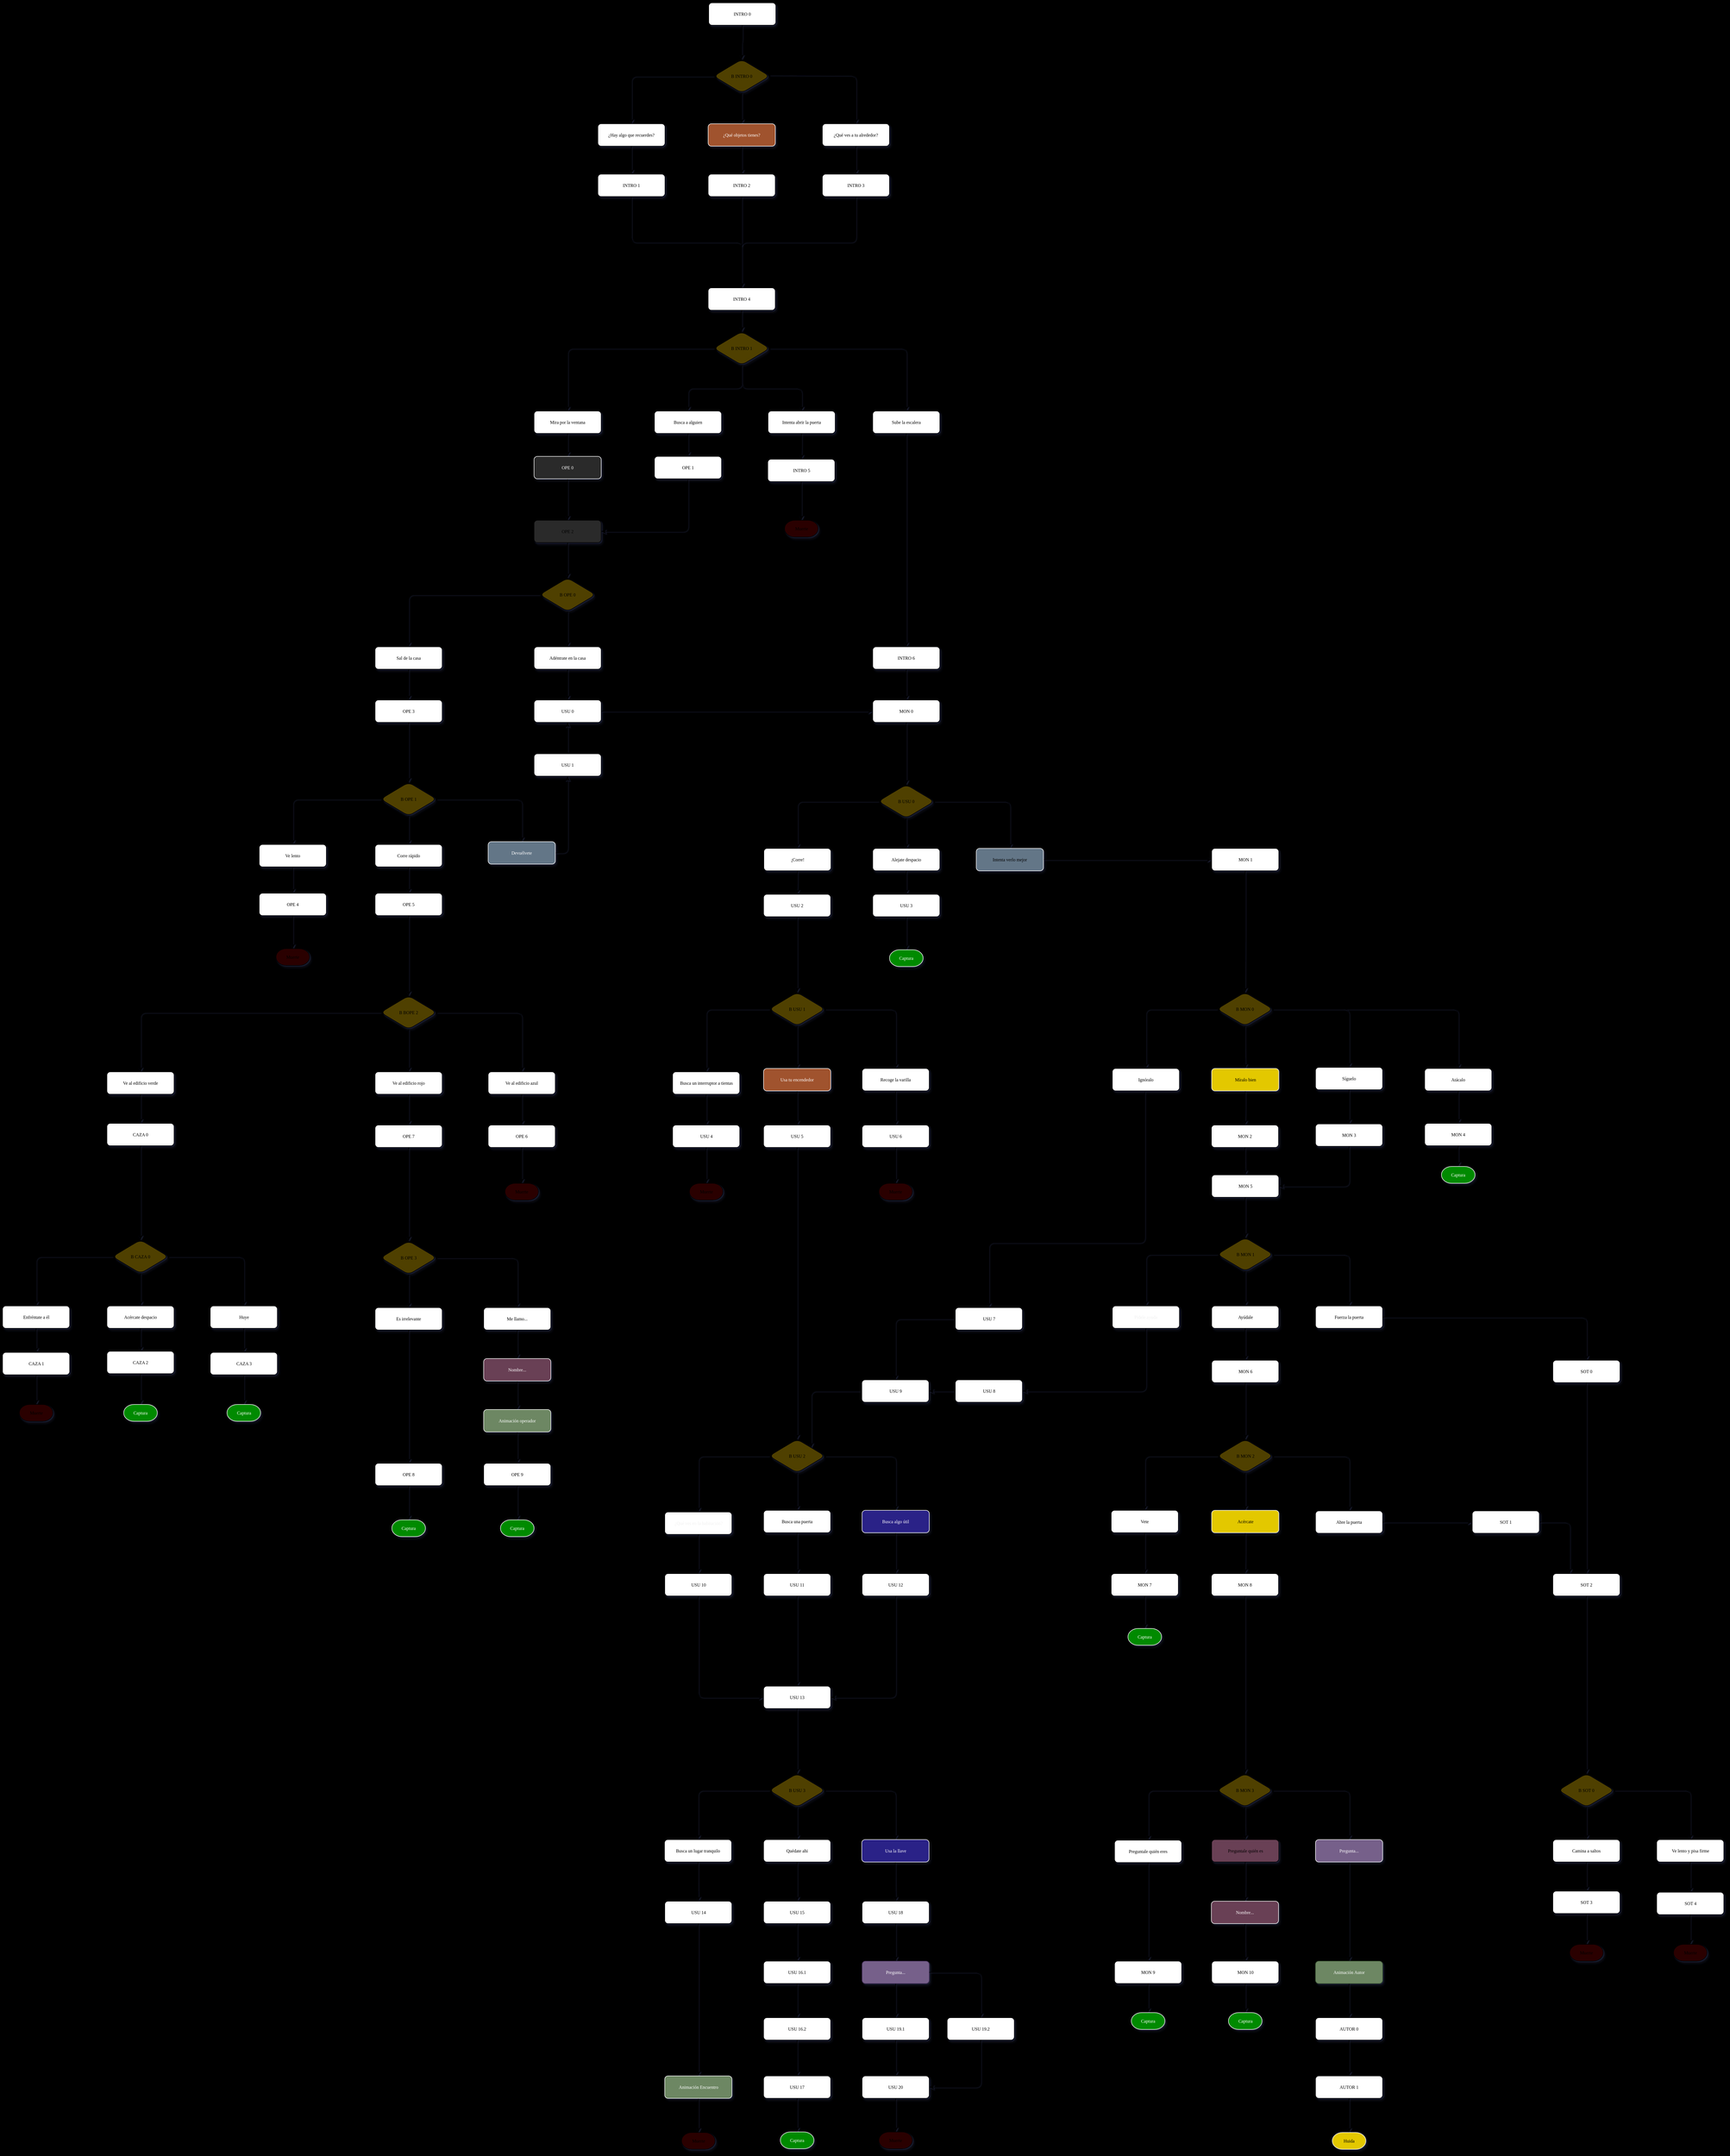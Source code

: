 <mxfile version="21.6.5" type="device">
  <diagram name="Guión" id="edf60f1a-56cd-e834-aa8a-f176f3a09ee4">
    <mxGraphModel dx="1839" dy="625" grid="0" gridSize="10" guides="1" tooltips="1" connect="1" arrows="1" fold="1" page="0" pageScale="1" pageWidth="827" pageHeight="1169" background="#000000" math="0" shadow="1">
      <root>
        <mxCell id="0" />
        <mxCell id="1" parent="0" />
        <mxCell id="uqprIy-3fPHbmCHrBsN2-4" style="edgeStyle=orthogonalEdgeStyle;rounded=1;orthogonalLoop=1;jettySize=auto;html=1;entryX=0.5;entryY=0;entryDx=0;entryDy=0;exitX=0.5;exitY=1;exitDx=0;exitDy=0;" parent="1" source="ldbtIe3ePr57GWi5LKob-25" target="60e70716793133e9-5" edge="1">
          <mxGeometry relative="1" as="geometry">
            <mxPoint x="725" y="79" as="sourcePoint" />
            <mxPoint x="845" y="68" as="targetPoint" />
          </mxGeometry>
        </mxCell>
        <mxCell id="wI4Z6YU03VDBLguoiG8N-2" style="edgeStyle=orthogonalEdgeStyle;rounded=1;orthogonalLoop=1;jettySize=auto;html=1;entryX=0.5;entryY=0;entryDx=0;entryDy=0;" parent="1" target="wI4Z6YU03VDBLguoiG8N-1" edge="1">
          <mxGeometry relative="1" as="geometry">
            <mxPoint x="774.912" y="158.053" as="sourcePoint" />
          </mxGeometry>
        </mxCell>
        <mxCell id="uqprIy-3fPHbmCHrBsN2-2" style="edgeStyle=orthogonalEdgeStyle;rounded=1;orthogonalLoop=1;jettySize=auto;html=1;entryX=0.5;entryY=0;entryDx=0;entryDy=0;" parent="1" source="60e70716793133e9-5" target="60e70716793133e9-9" edge="1">
          <mxGeometry relative="1" as="geometry" />
        </mxCell>
        <mxCell id="uqprIy-3fPHbmCHrBsN2-3" style="edgeStyle=orthogonalEdgeStyle;rounded=1;orthogonalLoop=1;jettySize=auto;html=1;entryX=0.5;entryY=0;entryDx=0;entryDy=0;" parent="1" source="60e70716793133e9-5" target="60e70716793133e9-11" edge="1">
          <mxGeometry relative="1" as="geometry" />
        </mxCell>
        <mxCell id="60e70716793133e9-5" value="B INTRO 0&lt;br&gt;" style="rhombus;whiteSpace=wrap;html=1;rounded=1;shadow=1;labelBackgroundColor=none;strokeWidth=1;fontFamily=Verdana;fontSize=8;align=center;gradientDirection=north;fillColor=#4F3F00;" parent="1" vertex="1">
          <mxGeometry x="675" y="130" width="100" height="60" as="geometry" />
        </mxCell>
        <mxCell id="uqprIy-3fPHbmCHrBsN2-31" style="edgeStyle=orthogonalEdgeStyle;rounded=1;orthogonalLoop=1;jettySize=auto;html=1;entryX=0.5;entryY=0;entryDx=0;entryDy=0;" parent="1" source="60e70716793133e9-9" target="uqprIy-3fPHbmCHrBsN2-37" edge="1">
          <mxGeometry relative="1" as="geometry">
            <mxPoint x="546.034" y="321.021" as="targetPoint" />
          </mxGeometry>
        </mxCell>
        <mxCell id="60e70716793133e9-9" value="¿Hay algo que recuerdes?" style="whiteSpace=wrap;html=1;rounded=1;shadow=1;labelBackgroundColor=none;strokeWidth=1;fontFamily=Verdana;fontSize=8;align=center;" parent="1" vertex="1">
          <mxGeometry x="468" y="245" width="120" height="40" as="geometry" />
        </mxCell>
        <mxCell id="uqprIy-3fPHbmCHrBsN2-27" style="edgeStyle=orthogonalEdgeStyle;rounded=1;orthogonalLoop=1;jettySize=auto;html=1;entryX=0.5;entryY=0;entryDx=0;entryDy=0;" parent="1" source="60e70716793133e9-11" target="uqprIy-3fPHbmCHrBsN2-42" edge="1">
          <mxGeometry relative="1" as="geometry">
            <mxPoint x="742" y="324.0" as="targetPoint" />
          </mxGeometry>
        </mxCell>
        <mxCell id="60e70716793133e9-11" value="¿Qué objetos tienes?" style="whiteSpace=wrap;html=1;rounded=1;shadow=1;labelBackgroundColor=none;strokeWidth=1;fontFamily=Verdana;fontSize=8;align=center;spacing=6;fillColor=#a0522d;fontColor=#ffffff;strokeColor=#F0F0F0;" parent="1" vertex="1">
          <mxGeometry x="665" y="245" width="120" height="40" as="geometry" />
        </mxCell>
        <mxCell id="60e70716793133e9-30" value="Muerte" style="strokeWidth=1;html=1;shape=mxgraph.flowchart.terminator;whiteSpace=wrap;rounded=1;shadow=1;labelBackgroundColor=none;fontFamily=Verdana;fontSize=8;align=center;fillColor=#2A0303;" parent="1" vertex="1">
          <mxGeometry x="801.5" y="953" width="60" height="30" as="geometry" />
        </mxCell>
        <mxCell id="uqprIy-3fPHbmCHrBsN2-40" style="edgeStyle=orthogonalEdgeStyle;rounded=1;orthogonalLoop=1;jettySize=auto;html=1;entryX=0.5;entryY=0;entryDx=0;entryDy=0;" parent="1" source="wI4Z6YU03VDBLguoiG8N-1" target="uqprIy-3fPHbmCHrBsN2-39" edge="1">
          <mxGeometry relative="1" as="geometry" />
        </mxCell>
        <mxCell id="wI4Z6YU03VDBLguoiG8N-1" value="¿Qué ves a tu alrededor?" style="whiteSpace=wrap;html=1;rounded=1;shadow=1;labelBackgroundColor=none;strokeWidth=1;fontFamily=Verdana;fontSize=8;align=center;spacing=6;" parent="1" vertex="1">
          <mxGeometry x="869" y="245" width="120" height="40" as="geometry" />
        </mxCell>
        <mxCell id="uqprIy-3fPHbmCHrBsN2-8" style="edgeStyle=orthogonalEdgeStyle;rounded=1;orthogonalLoop=1;jettySize=auto;html=1;entryX=0.5;entryY=0;entryDx=0;entryDy=0;exitX=0.5;exitY=1;exitDx=0;exitDy=0;" parent="1" source="uqprIy-3fPHbmCHrBsN2-5" target="uqprIy-3fPHbmCHrBsN2-7" edge="1">
          <mxGeometry relative="1" as="geometry">
            <mxPoint x="729" y="688" as="sourcePoint" />
          </mxGeometry>
        </mxCell>
        <mxCell id="uqprIy-3fPHbmCHrBsN2-10" style="edgeStyle=orthogonalEdgeStyle;rounded=1;orthogonalLoop=1;jettySize=auto;html=1;entryX=0.5;entryY=0;entryDx=0;entryDy=0;" parent="1" source="uqprIy-3fPHbmCHrBsN2-5" target="uqprIy-3fPHbmCHrBsN2-9" edge="1">
          <mxGeometry relative="1" as="geometry" />
        </mxCell>
        <mxCell id="uqprIy-3fPHbmCHrBsN2-12" style="edgeStyle=orthogonalEdgeStyle;rounded=1;orthogonalLoop=1;jettySize=auto;html=1;entryX=0.5;entryY=0;entryDx=0;entryDy=0;" parent="1" source="uqprIy-3fPHbmCHrBsN2-5" target="uqprIy-3fPHbmCHrBsN2-11" edge="1">
          <mxGeometry relative="1" as="geometry" />
        </mxCell>
        <mxCell id="uqprIy-3fPHbmCHrBsN2-22" style="edgeStyle=orthogonalEdgeStyle;rounded=1;orthogonalLoop=1;jettySize=auto;html=1;exitX=0.5;exitY=1;exitDx=0;exitDy=0;" parent="1" source="uqprIy-3fPHbmCHrBsN2-5" target="uqprIy-3fPHbmCHrBsN2-21" edge="1">
          <mxGeometry relative="1" as="geometry">
            <mxPoint x="729" y="688" as="sourcePoint" />
          </mxGeometry>
        </mxCell>
        <mxCell id="uqprIy-3fPHbmCHrBsN2-5" value="B INTRO 1" style="rhombus;whiteSpace=wrap;html=1;rounded=1;shadow=1;labelBackgroundColor=none;strokeWidth=1;fontFamily=Verdana;fontSize=8;align=center;gradientDirection=north;fillColor=#4F3F00;" parent="1" vertex="1">
          <mxGeometry x="675" y="616" width="100" height="60" as="geometry" />
        </mxCell>
        <mxCell id="ldbtIe3ePr57GWi5LKob-27" style="edgeStyle=orthogonalEdgeStyle;rounded=1;orthogonalLoop=1;jettySize=auto;html=1;" parent="1" source="uqprIy-3fPHbmCHrBsN2-7" target="ldbtIe3ePr57GWi5LKob-26" edge="1">
          <mxGeometry relative="1" as="geometry" />
        </mxCell>
        <mxCell id="uqprIy-3fPHbmCHrBsN2-7" value="Intenta abrir la puerta" style="whiteSpace=wrap;html=1;rounded=1;shadow=1;labelBackgroundColor=none;strokeWidth=1;fontFamily=Verdana;fontSize=8;align=center;spacing=6;" parent="1" vertex="1">
          <mxGeometry x="772" y="758" width="120" height="40" as="geometry" />
        </mxCell>
        <mxCell id="ldbtIe3ePr57GWi5LKob-4" style="edgeStyle=orthogonalEdgeStyle;rounded=1;orthogonalLoop=1;jettySize=auto;html=1;" parent="1" source="uqprIy-3fPHbmCHrBsN2-9" target="ldbtIe3ePr57GWi5LKob-2" edge="1">
          <mxGeometry relative="1" as="geometry" />
        </mxCell>
        <mxCell id="uqprIy-3fPHbmCHrBsN2-9" value="Mira por la ventana" style="whiteSpace=wrap;html=1;rounded=1;shadow=1;labelBackgroundColor=none;strokeWidth=1;fontFamily=Verdana;fontSize=8;align=center;spacing=6;" parent="1" vertex="1">
          <mxGeometry x="354" y="758" width="120" height="40" as="geometry" />
        </mxCell>
        <mxCell id="bXdIr6pcIIm7j5BVq9ug-5" style="edgeStyle=orthogonalEdgeStyle;rounded=1;orthogonalLoop=1;jettySize=auto;html=1;entryX=0.5;entryY=0;entryDx=0;entryDy=0;" parent="1" source="uqprIy-3fPHbmCHrBsN2-11" target="V76eQI3fGGlbh4bUr6bM-1" edge="1">
          <mxGeometry relative="1" as="geometry">
            <mxPoint x="1095" y="978" as="targetPoint" />
          </mxGeometry>
        </mxCell>
        <mxCell id="uqprIy-3fPHbmCHrBsN2-11" value="Sube la escalera" style="whiteSpace=wrap;html=1;rounded=1;shadow=1;labelBackgroundColor=none;strokeWidth=1;fontFamily=Verdana;fontSize=8;align=center;spacing=6;" parent="1" vertex="1">
          <mxGeometry x="959" y="758" width="120" height="40" as="geometry" />
        </mxCell>
        <mxCell id="uqprIy-3fPHbmCHrBsN2-18" style="edgeStyle=orthogonalEdgeStyle;rounded=1;orthogonalLoop=1;jettySize=auto;html=1;entryX=0.5;entryY=0;entryDx=0;entryDy=0;" parent="1" source="uqprIy-3fPHbmCHrBsN2-13" target="uqprIy-3fPHbmCHrBsN2-17" edge="1">
          <mxGeometry relative="1" as="geometry" />
        </mxCell>
        <mxCell id="uqprIy-3fPHbmCHrBsN2-20" style="edgeStyle=orthogonalEdgeStyle;rounded=1;orthogonalLoop=1;jettySize=auto;html=1;" parent="1" source="uqprIy-3fPHbmCHrBsN2-13" target="ldbtIe3ePr57GWi5LKob-63" edge="1">
          <mxGeometry relative="1" as="geometry">
            <mxPoint x="1213.5" y="1543.5" as="targetPoint" />
          </mxGeometry>
        </mxCell>
        <mxCell id="KzRNm1VHRkXIbj-EOXEV-66" style="edgeStyle=orthogonalEdgeStyle;rounded=1;orthogonalLoop=1;jettySize=auto;html=1;" parent="1" source="uqprIy-3fPHbmCHrBsN2-13" target="uqprIy-3fPHbmCHrBsN2-16" edge="1">
          <mxGeometry relative="1" as="geometry" />
        </mxCell>
        <mxCell id="uqprIy-3fPHbmCHrBsN2-13" value="B USU 0" style="rhombus;whiteSpace=wrap;html=1;rounded=1;shadow=1;labelBackgroundColor=none;strokeWidth=1;fontFamily=Verdana;fontSize=8;align=center;gradientDirection=north;fillColor=#4F3F00;" parent="1" vertex="1">
          <mxGeometry x="969" y="1425" width="100" height="60" as="geometry" />
        </mxCell>
        <mxCell id="RD_AgM2ZFSz2vdP_wPXj-14" style="edgeStyle=orthogonalEdgeStyle;rounded=1;orthogonalLoop=1;jettySize=auto;html=1;entryX=0.5;entryY=0;entryDx=0;entryDy=0;exitX=0.5;exitY=1;exitDx=0;exitDy=0;" parent="1" source="uqprIy-3fPHbmCHrBsN2-16" target="ldbtIe3ePr57GWi5LKob-32" edge="1">
          <mxGeometry relative="1" as="geometry" />
        </mxCell>
        <mxCell id="uqprIy-3fPHbmCHrBsN2-16" value="Alejate despacio" style="whiteSpace=wrap;html=1;rounded=1;shadow=1;labelBackgroundColor=none;strokeWidth=1;fontFamily=Verdana;fontSize=8;align=center;spacing=6;" parent="1" vertex="1">
          <mxGeometry x="959" y="1539" width="120" height="40" as="geometry" />
        </mxCell>
        <mxCell id="ldbtIe3ePr57GWi5LKob-30" style="edgeStyle=orthogonalEdgeStyle;rounded=1;orthogonalLoop=1;jettySize=auto;html=1;" parent="1" source="uqprIy-3fPHbmCHrBsN2-17" target="ldbtIe3ePr57GWi5LKob-29" edge="1">
          <mxGeometry relative="1" as="geometry" />
        </mxCell>
        <mxCell id="uqprIy-3fPHbmCHrBsN2-17" value="¡Corre!" style="whiteSpace=wrap;html=1;rounded=1;shadow=1;labelBackgroundColor=none;strokeWidth=1;fontFamily=Verdana;fontSize=8;align=center;spacing=6;" parent="1" vertex="1">
          <mxGeometry x="764.5" y="1539" width="120" height="40" as="geometry" />
        </mxCell>
        <mxCell id="KzRNm1VHRkXIbj-EOXEV-55" style="edgeStyle=orthogonalEdgeStyle;rounded=1;orthogonalLoop=1;jettySize=auto;html=1;entryX=1;entryY=0.5;entryDx=0;entryDy=0;exitX=0.5;exitY=1;exitDx=0;exitDy=0;" parent="1" source="ldbtIe3ePr57GWi5LKob-1" target="oMqR89CrZ4jayvg0T-Ow-2" edge="1">
          <mxGeometry relative="1" as="geometry">
            <mxPoint x="640" y="891" as="sourcePoint" />
          </mxGeometry>
        </mxCell>
        <mxCell id="ldbtIe3ePr57GWi5LKob-5" style="edgeStyle=orthogonalEdgeStyle;rounded=1;orthogonalLoop=1;jettySize=auto;html=1;" parent="1" source="uqprIy-3fPHbmCHrBsN2-21" target="ldbtIe3ePr57GWi5LKob-1" edge="1">
          <mxGeometry relative="1" as="geometry" />
        </mxCell>
        <mxCell id="uqprIy-3fPHbmCHrBsN2-21" value="Busca a alguien" style="whiteSpace=wrap;html=1;rounded=1;shadow=1;labelBackgroundColor=none;strokeWidth=1;fontFamily=Verdana;fontSize=8;align=center;spacing=6;" parent="1" vertex="1">
          <mxGeometry x="569" y="758" width="120" height="40" as="geometry" />
        </mxCell>
        <mxCell id="uqprIy-3fPHbmCHrBsN2-28" style="edgeStyle=orthogonalEdgeStyle;rounded=1;orthogonalLoop=1;jettySize=auto;html=1;exitX=0.5;exitY=1;exitDx=0;exitDy=0;" parent="1" source="uqprIy-3fPHbmCHrBsN2-42" target="erNQYKor5SNn1zJZx747-65" edge="1">
          <mxGeometry relative="1" as="geometry">
            <mxPoint x="749" y="373" as="sourcePoint" />
          </mxGeometry>
        </mxCell>
        <mxCell id="uqprIy-3fPHbmCHrBsN2-38" style="edgeStyle=orthogonalEdgeStyle;rounded=1;orthogonalLoop=1;jettySize=auto;html=1;exitX=0.5;exitY=1;exitDx=0;exitDy=0;" parent="1" source="uqprIy-3fPHbmCHrBsN2-37" target="erNQYKor5SNn1zJZx747-65" edge="1">
          <mxGeometry relative="1" as="geometry" />
        </mxCell>
        <mxCell id="uqprIy-3fPHbmCHrBsN2-37" value="INTRO 1" style="whiteSpace=wrap;html=1;rounded=1;shadow=1;labelBackgroundColor=none;strokeWidth=1;fontFamily=Verdana;fontSize=8;align=center;" parent="1" vertex="1">
          <mxGeometry x="468" y="335" width="120" height="40" as="geometry" />
        </mxCell>
        <mxCell id="uqprIy-3fPHbmCHrBsN2-41" style="edgeStyle=orthogonalEdgeStyle;rounded=1;orthogonalLoop=1;jettySize=auto;html=1;exitX=0.5;exitY=1;exitDx=0;exitDy=0;" parent="1" source="uqprIy-3fPHbmCHrBsN2-39" target="erNQYKor5SNn1zJZx747-65" edge="1">
          <mxGeometry relative="1" as="geometry" />
        </mxCell>
        <mxCell id="uqprIy-3fPHbmCHrBsN2-39" value="INTRO 3" style="whiteSpace=wrap;html=1;rounded=1;shadow=1;labelBackgroundColor=none;strokeWidth=1;fontFamily=Verdana;fontSize=8;align=center;spacing=6;" parent="1" vertex="1">
          <mxGeometry x="869" y="335" width="120" height="40" as="geometry" />
        </mxCell>
        <mxCell id="uqprIy-3fPHbmCHrBsN2-42" value="INTRO 2" style="whiteSpace=wrap;html=1;rounded=1;shadow=1;labelBackgroundColor=none;strokeWidth=1;fontFamily=Verdana;fontSize=8;align=center;spacing=6;" parent="1" vertex="1">
          <mxGeometry x="665" y="335" width="120" height="40" as="geometry" />
        </mxCell>
        <mxCell id="KzRNm1VHRkXIbj-EOXEV-10" style="edgeStyle=orthogonalEdgeStyle;rounded=1;orthogonalLoop=1;jettySize=auto;html=1;entryX=0.5;entryY=0;entryDx=0;entryDy=0;" parent="1" source="uqprIy-3fPHbmCHrBsN2-43" target="KzRNm1VHRkXIbj-EOXEV-9" edge="1">
          <mxGeometry relative="1" as="geometry" />
        </mxCell>
        <mxCell id="KzRNm1VHRkXIbj-EOXEV-13" style="edgeStyle=orthogonalEdgeStyle;rounded=1;orthogonalLoop=1;jettySize=auto;html=1;entryX=0.5;entryY=0;entryDx=0;entryDy=0;" parent="1" source="uqprIy-3fPHbmCHrBsN2-43" target="KzRNm1VHRkXIbj-EOXEV-12" edge="1">
          <mxGeometry relative="1" as="geometry" />
        </mxCell>
        <mxCell id="uqprIy-3fPHbmCHrBsN2-43" value="B OPE 0" style="rhombus;whiteSpace=wrap;html=1;rounded=1;shadow=1;labelBackgroundColor=none;strokeWidth=1;fontFamily=Verdana;fontSize=8;align=center;gradientDirection=north;fillColor=#4F3F00;" parent="1" vertex="1">
          <mxGeometry x="364" y="1056" width="100" height="60" as="geometry" />
        </mxCell>
        <mxCell id="KzRNm1VHRkXIbj-EOXEV-2" style="edgeStyle=orthogonalEdgeStyle;rounded=1;orthogonalLoop=1;jettySize=auto;html=1;entryX=0.5;entryY=0;entryDx=0;entryDy=0;" parent="1" source="uqprIy-3fPHbmCHrBsN2-49" target="KzRNm1VHRkXIbj-EOXEV-1" edge="1">
          <mxGeometry relative="1" as="geometry" />
        </mxCell>
        <mxCell id="KzRNm1VHRkXIbj-EOXEV-4" style="edgeStyle=orthogonalEdgeStyle;rounded=1;orthogonalLoop=1;jettySize=auto;html=1;entryX=0.5;entryY=0;entryDx=0;entryDy=0;" parent="1" source="uqprIy-3fPHbmCHrBsN2-49" target="KzRNm1VHRkXIbj-EOXEV-3" edge="1">
          <mxGeometry relative="1" as="geometry" />
        </mxCell>
        <mxCell id="RD_AgM2ZFSz2vdP_wPXj-13" style="edgeStyle=orthogonalEdgeStyle;rounded=1;orthogonalLoop=1;jettySize=auto;html=1;" parent="1" source="uqprIy-3fPHbmCHrBsN2-49" target="RD_AgM2ZFSz2vdP_wPXj-12" edge="1">
          <mxGeometry relative="1" as="geometry" />
        </mxCell>
        <mxCell id="z3bMcTmMKauird0PgGkB-2" style="edgeStyle=orthogonalEdgeStyle;rounded=1;orthogonalLoop=1;jettySize=auto;html=1;" parent="1" source="uqprIy-3fPHbmCHrBsN2-49" target="z3bMcTmMKauird0PgGkB-1" edge="1">
          <mxGeometry relative="1" as="geometry" />
        </mxCell>
        <mxCell id="uqprIy-3fPHbmCHrBsN2-49" value="B MON 0" style="rhombus;whiteSpace=wrap;html=1;rounded=1;shadow=1;labelBackgroundColor=none;strokeWidth=1;fontFamily=Verdana;fontSize=8;align=center;gradientDirection=north;fillColor=#4F3F00;" parent="1" vertex="1">
          <mxGeometry x="1574" y="1796" width="100" height="60" as="geometry" />
        </mxCell>
        <mxCell id="KzRNm1VHRkXIbj-EOXEV-83" style="edgeStyle=orthogonalEdgeStyle;rounded=1;orthogonalLoop=1;jettySize=auto;html=1;entryX=0.5;entryY=0;entryDx=0;entryDy=0;" parent="1" source="KzRNm1VHRkXIbj-EOXEV-1" target="ldbtIe3ePr57GWi5LKob-76" edge="1">
          <mxGeometry relative="1" as="geometry">
            <mxPoint x="1616.5" y="2058" as="targetPoint" />
          </mxGeometry>
        </mxCell>
        <mxCell id="KzRNm1VHRkXIbj-EOXEV-1" value="Míralo bien" style="whiteSpace=wrap;html=1;rounded=1;shadow=1;labelBackgroundColor=none;strokeWidth=1;fontFamily=Verdana;fontSize=8;align=center;spacing=6;fillColor=#e3c800;fontColor=#000000;strokeColor=#F0F0F0;" parent="1" vertex="1">
          <mxGeometry x="1564.5" y="1932" width="120" height="40" as="geometry" />
        </mxCell>
        <mxCell id="ldbtIe3ePr57GWi5LKob-78" style="edgeStyle=orthogonalEdgeStyle;rounded=1;orthogonalLoop=1;jettySize=auto;html=1;" parent="1" source="KzRNm1VHRkXIbj-EOXEV-3" target="ldbtIe3ePr57GWi5LKob-77" edge="1">
          <mxGeometry relative="1" as="geometry" />
        </mxCell>
        <mxCell id="KzRNm1VHRkXIbj-EOXEV-3" value="Atácalo" style="whiteSpace=wrap;html=1;rounded=1;shadow=1;labelBackgroundColor=none;strokeWidth=1;fontFamily=Verdana;fontSize=8;align=center;spacing=6;" parent="1" vertex="1">
          <mxGeometry x="1945" y="1932" width="120" height="40" as="geometry" />
        </mxCell>
        <mxCell id="KzRNm1VHRkXIbj-EOXEV-57" style="edgeStyle=orthogonalEdgeStyle;rounded=1;orthogonalLoop=1;jettySize=auto;html=1;entryX=0.5;entryY=0;entryDx=0;entryDy=0;" parent="1" source="KzRNm1VHRkXIbj-EOXEV-7" target="KzRNm1VHRkXIbj-EOXEV-56" edge="1">
          <mxGeometry relative="1" as="geometry" />
        </mxCell>
        <mxCell id="KzRNm1VHRkXIbj-EOXEV-59" style="edgeStyle=orthogonalEdgeStyle;rounded=1;orthogonalLoop=1;jettySize=auto;html=1;entryX=0.5;entryY=0;entryDx=0;entryDy=0;" parent="1" source="KzRNm1VHRkXIbj-EOXEV-7" target="KzRNm1VHRkXIbj-EOXEV-58" edge="1">
          <mxGeometry relative="1" as="geometry" />
        </mxCell>
        <mxCell id="KzRNm1VHRkXIbj-EOXEV-7" value="B USU 1" style="rhombus;whiteSpace=wrap;html=1;rounded=1;shadow=1;labelBackgroundColor=none;strokeWidth=1;fontFamily=Verdana;fontSize=8;align=center;gradientDirection=north;fillColor=#4F3F00;" parent="1" vertex="1">
          <mxGeometry x="774" y="1796" width="100" height="60" as="geometry" />
        </mxCell>
        <mxCell id="RD_AgM2ZFSz2vdP_wPXj-8" style="edgeStyle=orthogonalEdgeStyle;rounded=1;orthogonalLoop=1;jettySize=auto;html=1;exitX=0.5;exitY=1;exitDx=0;exitDy=0;" parent="1" source="KzRNm1VHRkXIbj-EOXEV-9" target="ldbtIe3ePr57GWi5LKob-6" edge="1">
          <mxGeometry relative="1" as="geometry" />
        </mxCell>
        <mxCell id="KzRNm1VHRkXIbj-EOXEV-9" value="Adéntrate en la casa" style="whiteSpace=wrap;html=1;rounded=1;shadow=1;labelBackgroundColor=none;strokeWidth=1;fontFamily=Verdana;fontSize=8;align=center;spacing=6;" parent="1" vertex="1">
          <mxGeometry x="354" y="1179" width="120" height="40" as="geometry" />
        </mxCell>
        <mxCell id="KzRNm1VHRkXIbj-EOXEV-12" value="Sal de la casa" style="whiteSpace=wrap;html=1;rounded=1;shadow=1;labelBackgroundColor=none;strokeWidth=1;fontFamily=Verdana;fontSize=8;align=center;spacing=6;" parent="1" vertex="1">
          <mxGeometry x="70" y="1179" width="120" height="40" as="geometry" />
        </mxCell>
        <mxCell id="KzRNm1VHRkXIbj-EOXEV-21" style="edgeStyle=orthogonalEdgeStyle;rounded=1;orthogonalLoop=1;jettySize=auto;html=1;entryX=0.5;entryY=0;entryDx=0;entryDy=0;" parent="1" source="KzRNm1VHRkXIbj-EOXEV-16" target="KzRNm1VHRkXIbj-EOXEV-18" edge="1">
          <mxGeometry relative="1" as="geometry" />
        </mxCell>
        <mxCell id="KzRNm1VHRkXIbj-EOXEV-22" style="edgeStyle=orthogonalEdgeStyle;rounded=1;orthogonalLoop=1;jettySize=auto;html=1;entryX=0.5;entryY=0;entryDx=0;entryDy=0;" parent="1" source="KzRNm1VHRkXIbj-EOXEV-16" target="KzRNm1VHRkXIbj-EOXEV-20" edge="1">
          <mxGeometry relative="1" as="geometry" />
        </mxCell>
        <mxCell id="KzRNm1VHRkXIbj-EOXEV-25" style="edgeStyle=orthogonalEdgeStyle;rounded=1;orthogonalLoop=1;jettySize=auto;html=1;" parent="1" source="KzRNm1VHRkXIbj-EOXEV-16" target="KzRNm1VHRkXIbj-EOXEV-19" edge="1">
          <mxGeometry relative="1" as="geometry" />
        </mxCell>
        <mxCell id="KzRNm1VHRkXIbj-EOXEV-16" value="B OPE 1" style="rhombus;whiteSpace=wrap;html=1;rounded=1;shadow=1;labelBackgroundColor=none;strokeWidth=1;fontFamily=Verdana;fontSize=8;align=center;gradientDirection=north;fillColor=#4F3F00;" parent="1" vertex="1">
          <mxGeometry x="80" y="1421" width="100" height="60" as="geometry" />
        </mxCell>
        <mxCell id="ldbtIe3ePr57GWi5LKob-10" style="edgeStyle=orthogonalEdgeStyle;rounded=1;orthogonalLoop=1;jettySize=auto;html=1;" parent="1" source="KzRNm1VHRkXIbj-EOXEV-18" target="ldbtIe3ePr57GWi5LKob-9" edge="1">
          <mxGeometry relative="1" as="geometry" />
        </mxCell>
        <mxCell id="KzRNm1VHRkXIbj-EOXEV-18" value="Ve lento" style="whiteSpace=wrap;html=1;rounded=1;shadow=1;labelBackgroundColor=none;strokeWidth=1;fontFamily=Verdana;fontSize=8;align=center;spacing=6;" parent="1" vertex="1">
          <mxGeometry x="-137" y="1532" width="120" height="40" as="geometry" />
        </mxCell>
        <mxCell id="ldbtIe3ePr57GWi5LKob-7" style="edgeStyle=orthogonalEdgeStyle;rounded=1;orthogonalLoop=1;jettySize=auto;html=1;exitX=1;exitY=0.5;exitDx=0;exitDy=0;entryX=0.5;entryY=1;entryDx=0;entryDy=0;" parent="1" source="KzRNm1VHRkXIbj-EOXEV-19" target="tIU8I_EAOTodSFCsPTR--1" edge="1">
          <mxGeometry relative="1" as="geometry" />
        </mxCell>
        <mxCell id="KzRNm1VHRkXIbj-EOXEV-19" value="Devuélvete" style="whiteSpace=wrap;html=1;rounded=1;shadow=1;labelBackgroundColor=none;strokeWidth=1;fontFamily=Verdana;fontSize=8;align=center;spacing=6;fillColor=#647687;fontColor=#ffffff;strokeColor=#F0F0F0;" parent="1" vertex="1">
          <mxGeometry x="272" y="1527" width="120" height="40" as="geometry" />
        </mxCell>
        <mxCell id="ldbtIe3ePr57GWi5LKob-13" style="edgeStyle=orthogonalEdgeStyle;rounded=1;orthogonalLoop=1;jettySize=auto;html=1;" parent="1" source="KzRNm1VHRkXIbj-EOXEV-20" target="ldbtIe3ePr57GWi5LKob-12" edge="1">
          <mxGeometry relative="1" as="geometry" />
        </mxCell>
        <mxCell id="KzRNm1VHRkXIbj-EOXEV-20" value="Corre rápido" style="whiteSpace=wrap;html=1;rounded=1;shadow=1;labelBackgroundColor=none;strokeWidth=1;fontFamily=Verdana;fontSize=8;align=center;spacing=6;" parent="1" vertex="1">
          <mxGeometry x="70" y="1532" width="120" height="40" as="geometry" />
        </mxCell>
        <mxCell id="KzRNm1VHRkXIbj-EOXEV-23" value="Muerte" style="strokeWidth=1;html=1;shape=mxgraph.flowchart.terminator;whiteSpace=wrap;rounded=1;shadow=1;labelBackgroundColor=none;fontFamily=Verdana;fontSize=8;align=center;fillColor=#2A0303;" parent="1" vertex="1">
          <mxGeometry x="-107" y="1718" width="60" height="30" as="geometry" />
        </mxCell>
        <mxCell id="KzRNm1VHRkXIbj-EOXEV-31" style="edgeStyle=orthogonalEdgeStyle;rounded=1;orthogonalLoop=1;jettySize=auto;html=1;" parent="1" source="KzRNm1VHRkXIbj-EOXEV-28" target="KzRNm1VHRkXIbj-EOXEV-30" edge="1">
          <mxGeometry relative="1" as="geometry" />
        </mxCell>
        <mxCell id="KzRNm1VHRkXIbj-EOXEV-38" style="edgeStyle=orthogonalEdgeStyle;rounded=1;orthogonalLoop=1;jettySize=auto;html=1;entryX=0.5;entryY=0;entryDx=0;entryDy=0;" parent="1" source="KzRNm1VHRkXIbj-EOXEV-28" target="KzRNm1VHRkXIbj-EOXEV-37" edge="1">
          <mxGeometry relative="1" as="geometry" />
        </mxCell>
        <mxCell id="RD_AgM2ZFSz2vdP_wPXj-6" style="edgeStyle=orthogonalEdgeStyle;rounded=1;orthogonalLoop=1;jettySize=auto;html=1;" parent="1" source="KzRNm1VHRkXIbj-EOXEV-28" target="RD_AgM2ZFSz2vdP_wPXj-5" edge="1">
          <mxGeometry relative="1" as="geometry" />
        </mxCell>
        <mxCell id="KzRNm1VHRkXIbj-EOXEV-28" value="B BOPE 2" style="rhombus;whiteSpace=wrap;html=1;rounded=1;shadow=1;labelBackgroundColor=none;strokeWidth=1;fontFamily=Verdana;fontSize=8;align=center;gradientDirection=north;fillColor=#4F3F00;" parent="1" vertex="1">
          <mxGeometry x="80" y="1802" width="100" height="60" as="geometry" />
        </mxCell>
        <mxCell id="ldbtIe3ePr57GWi5LKob-17" style="edgeStyle=orthogonalEdgeStyle;rounded=1;orthogonalLoop=1;jettySize=auto;html=1;" parent="1" source="KzRNm1VHRkXIbj-EOXEV-30" target="ldbtIe3ePr57GWi5LKob-16" edge="1">
          <mxGeometry relative="1" as="geometry" />
        </mxCell>
        <mxCell id="KzRNm1VHRkXIbj-EOXEV-30" value="Ve al edificio rojo" style="whiteSpace=wrap;html=1;rounded=1;shadow=1;labelBackgroundColor=none;strokeWidth=1;fontFamily=Verdana;fontSize=8;align=center;spacing=6;" parent="1" vertex="1">
          <mxGeometry x="70" y="1938" width="120" height="40" as="geometry" />
        </mxCell>
        <mxCell id="KzRNm1VHRkXIbj-EOXEV-36" value="Muerte" style="strokeWidth=1;html=1;shape=mxgraph.flowchart.terminator;whiteSpace=wrap;rounded=1;shadow=1;labelBackgroundColor=none;fontFamily=Verdana;fontSize=8;align=center;fillColor=#2A0303;" parent="1" vertex="1">
          <mxGeometry x="302" y="2137" width="60" height="30" as="geometry" />
        </mxCell>
        <mxCell id="ldbtIe3ePr57GWi5LKob-19" style="edgeStyle=orthogonalEdgeStyle;rounded=1;orthogonalLoop=1;jettySize=auto;html=1;" parent="1" source="KzRNm1VHRkXIbj-EOXEV-37" target="ldbtIe3ePr57GWi5LKob-15" edge="1">
          <mxGeometry relative="1" as="geometry" />
        </mxCell>
        <mxCell id="KzRNm1VHRkXIbj-EOXEV-37" value="Ve al edificio azul" style="whiteSpace=wrap;html=1;rounded=1;shadow=1;labelBackgroundColor=none;strokeWidth=1;fontFamily=Verdana;fontSize=8;align=center;spacing=6;" parent="1" vertex="1">
          <mxGeometry x="272" y="1938" width="120" height="40" as="geometry" />
        </mxCell>
        <mxCell id="KzRNm1VHRkXIbj-EOXEV-46" style="edgeStyle=orthogonalEdgeStyle;rounded=1;orthogonalLoop=1;jettySize=auto;html=1;entryX=0.5;entryY=0;entryDx=0;entryDy=0;" parent="1" source="KzRNm1VHRkXIbj-EOXEV-41" target="KzRNm1VHRkXIbj-EOXEV-43" edge="1">
          <mxGeometry relative="1" as="geometry" />
        </mxCell>
        <mxCell id="KzRNm1VHRkXIbj-EOXEV-47" style="edgeStyle=orthogonalEdgeStyle;rounded=1;orthogonalLoop=1;jettySize=auto;html=1;" parent="1" source="KzRNm1VHRkXIbj-EOXEV-41" target="KzRNm1VHRkXIbj-EOXEV-44" edge="1">
          <mxGeometry relative="1" as="geometry" />
        </mxCell>
        <mxCell id="KzRNm1VHRkXIbj-EOXEV-41" value="B OPE 3" style="rhombus;whiteSpace=wrap;html=1;rounded=1;shadow=1;labelBackgroundColor=none;strokeWidth=1;fontFamily=Verdana;fontSize=8;align=center;gradientDirection=north;fillColor=#4F3F00;" parent="1" vertex="1">
          <mxGeometry x="80" y="2240" width="100" height="60" as="geometry" />
        </mxCell>
        <mxCell id="KzRNm1VHRkXIbj-EOXEV-51" style="edgeStyle=orthogonalEdgeStyle;rounded=1;orthogonalLoop=1;jettySize=auto;html=1;" parent="1" source="KzRNm1VHRkXIbj-EOXEV-43" target="ldbtIe3ePr57GWi5LKob-23" edge="1">
          <mxGeometry relative="1" as="geometry">
            <mxPoint x="129" y="2565" as="targetPoint" />
          </mxGeometry>
        </mxCell>
        <mxCell id="KzRNm1VHRkXIbj-EOXEV-43" value="Es irrelevante" style="whiteSpace=wrap;html=1;rounded=1;shadow=1;labelBackgroundColor=none;strokeWidth=1;fontFamily=Verdana;fontSize=8;align=center;spacing=6;" parent="1" vertex="1">
          <mxGeometry x="70" y="2359" width="120" height="40" as="geometry" />
        </mxCell>
        <mxCell id="KzRNm1VHRkXIbj-EOXEV-49" style="edgeStyle=orthogonalEdgeStyle;rounded=1;orthogonalLoop=1;jettySize=auto;html=1;entryX=0.5;entryY=0;entryDx=0;entryDy=0;" parent="1" source="KzRNm1VHRkXIbj-EOXEV-44" target="KzRNm1VHRkXIbj-EOXEV-48" edge="1">
          <mxGeometry relative="1" as="geometry" />
        </mxCell>
        <mxCell id="KzRNm1VHRkXIbj-EOXEV-44" value="Me llamo..." style="whiteSpace=wrap;html=1;rounded=1;shadow=1;labelBackgroundColor=none;strokeWidth=1;fontFamily=Verdana;fontSize=8;align=center;spacing=6;" parent="1" vertex="1">
          <mxGeometry x="264" y="2359" width="120" height="40" as="geometry" />
        </mxCell>
        <mxCell id="bXdIr6pcIIm7j5BVq9ug-39" style="edgeStyle=orthogonalEdgeStyle;rounded=1;orthogonalLoop=1;jettySize=auto;html=1;entryX=0.5;entryY=0;entryDx=0;entryDy=0;" parent="1" source="KzRNm1VHRkXIbj-EOXEV-48" target="YqCmkP_Uo_CHsXovVqEe-25" edge="1">
          <mxGeometry relative="1" as="geometry" />
        </mxCell>
        <mxCell id="KzRNm1VHRkXIbj-EOXEV-48" value="Nombre..." style="whiteSpace=wrap;html=1;rounded=1;shadow=1;labelBackgroundColor=none;strokeWidth=1;fontFamily=Verdana;fontSize=8;align=center;spacing=6;fillColor=#693F54;fontColor=#ffffff;strokeColor=#F0F0F0;" parent="1" vertex="1">
          <mxGeometry x="264" y="2450" width="120" height="40" as="geometry" />
        </mxCell>
        <mxCell id="ldbtIe3ePr57GWi5LKob-39" style="edgeStyle=orthogonalEdgeStyle;rounded=1;orthogonalLoop=1;jettySize=auto;html=1;" parent="1" source="KzRNm1VHRkXIbj-EOXEV-56" target="ldbtIe3ePr57GWi5LKob-36" edge="1">
          <mxGeometry relative="1" as="geometry" />
        </mxCell>
        <mxCell id="KzRNm1VHRkXIbj-EOXEV-56" value="Usa tu encendedor" style="whiteSpace=wrap;html=1;rounded=1;shadow=1;labelBackgroundColor=none;strokeWidth=1;fontFamily=Verdana;fontSize=8;align=center;spacing=6;fillColor=#a0522d;fontColor=#ffffff;strokeColor=#F0F0F0;" parent="1" vertex="1">
          <mxGeometry x="764" y="1932" width="120" height="40" as="geometry" />
        </mxCell>
        <mxCell id="ldbtIe3ePr57GWi5LKob-37" style="edgeStyle=orthogonalEdgeStyle;rounded=1;orthogonalLoop=1;jettySize=auto;html=1;" parent="1" source="KzRNm1VHRkXIbj-EOXEV-58" target="ldbtIe3ePr57GWi5LKob-35" edge="1">
          <mxGeometry relative="1" as="geometry" />
        </mxCell>
        <mxCell id="KzRNm1VHRkXIbj-EOXEV-58" value="Busca un interruptor a tientas" style="whiteSpace=wrap;html=1;rounded=1;shadow=1;labelBackgroundColor=none;strokeWidth=1;fontFamily=Verdana;fontSize=8;align=center;spacing=6;" parent="1" vertex="1">
          <mxGeometry x="601.5" y="1938" width="120" height="40" as="geometry" />
        </mxCell>
        <mxCell id="KzRNm1VHRkXIbj-EOXEV-60" value="Muerte" style="strokeWidth=1;html=1;shape=mxgraph.flowchart.terminator;whiteSpace=wrap;rounded=1;shadow=1;labelBackgroundColor=none;fontFamily=Verdana;fontSize=8;align=center;fillColor=#2A0303;" parent="1" vertex="1">
          <mxGeometry x="631.5" y="2137" width="60" height="30" as="geometry" />
        </mxCell>
        <mxCell id="ldbtIe3ePr57GWi5LKob-43" style="edgeStyle=orthogonalEdgeStyle;rounded=1;orthogonalLoop=1;jettySize=auto;html=1;entryX=1;entryY=0;entryDx=0;entryDy=0;" parent="1" source="KzRNm1VHRkXIbj-EOXEV-62" target="KzRNm1VHRkXIbj-EOXEV-71" edge="1">
          <mxGeometry relative="1" as="geometry" />
        </mxCell>
        <mxCell id="KzRNm1VHRkXIbj-EOXEV-62" value="USU 9" style="whiteSpace=wrap;html=1;rounded=1;shadow=1;labelBackgroundColor=none;strokeWidth=1;fontFamily=Verdana;fontSize=8;align=center;spacing=6;" parent="1" vertex="1">
          <mxGeometry x="939.5" y="2488" width="120" height="40" as="geometry" />
        </mxCell>
        <mxCell id="KzRNm1VHRkXIbj-EOXEV-75" style="edgeStyle=orthogonalEdgeStyle;rounded=1;orthogonalLoop=1;jettySize=auto;html=1;" parent="1" source="KzRNm1VHRkXIbj-EOXEV-71" target="KzRNm1VHRkXIbj-EOXEV-74" edge="1">
          <mxGeometry relative="1" as="geometry" />
        </mxCell>
        <mxCell id="KzRNm1VHRkXIbj-EOXEV-77" style="edgeStyle=orthogonalEdgeStyle;rounded=1;orthogonalLoop=1;jettySize=auto;html=1;" parent="1" source="KzRNm1VHRkXIbj-EOXEV-71" target="KzRNm1VHRkXIbj-EOXEV-76" edge="1">
          <mxGeometry relative="1" as="geometry" />
        </mxCell>
        <mxCell id="KzRNm1VHRkXIbj-EOXEV-78" style="edgeStyle=orthogonalEdgeStyle;rounded=1;orthogonalLoop=1;jettySize=auto;html=1;" parent="1" source="KzRNm1VHRkXIbj-EOXEV-71" target="KzRNm1VHRkXIbj-EOXEV-73" edge="1">
          <mxGeometry relative="1" as="geometry" />
        </mxCell>
        <mxCell id="bXdIr6pcIIm7j5BVq9ug-92" style="edgeStyle=orthogonalEdgeStyle;rounded=1;orthogonalLoop=1;jettySize=auto;html=1;exitX=1;exitY=0.5;exitDx=0;exitDy=0;" parent="1" source="KzRNm1VHRkXIbj-EOXEV-7" target="bXdIr6pcIIm7j5BVq9ug-91" edge="1">
          <mxGeometry relative="1" as="geometry" />
        </mxCell>
        <mxCell id="KzRNm1VHRkXIbj-EOXEV-71" value="B USU 2" style="rhombus;whiteSpace=wrap;html=1;rounded=1;shadow=1;labelBackgroundColor=none;strokeWidth=1;fontFamily=Verdana;fontSize=8;align=center;gradientDirection=north;fillColor=#4F3F00;" parent="1" vertex="1">
          <mxGeometry x="774" y="2594" width="100" height="60" as="geometry" />
        </mxCell>
        <mxCell id="ldbtIe3ePr57GWi5LKob-50" style="edgeStyle=orthogonalEdgeStyle;rounded=1;orthogonalLoop=1;jettySize=auto;html=1;" parent="1" source="KzRNm1VHRkXIbj-EOXEV-73" target="ldbtIe3ePr57GWi5LKob-47" edge="1">
          <mxGeometry relative="1" as="geometry" />
        </mxCell>
        <mxCell id="KzRNm1VHRkXIbj-EOXEV-73" value="&lt;span style=&quot;color: rgb(240 , 240 , 240)&quot;&gt;¿Qué ves en la habitación?&lt;/span&gt;" style="whiteSpace=wrap;html=1;rounded=1;shadow=1;labelBackgroundColor=none;strokeWidth=1;fontFamily=Verdana;fontSize=8;align=center;spacing=6;" parent="1" vertex="1">
          <mxGeometry x="587.5" y="2724" width="120" height="40" as="geometry" />
        </mxCell>
        <mxCell id="ldbtIe3ePr57GWi5LKob-49" style="edgeStyle=orthogonalEdgeStyle;rounded=1;orthogonalLoop=1;jettySize=auto;html=1;" parent="1" source="KzRNm1VHRkXIbj-EOXEV-74" target="ldbtIe3ePr57GWi5LKob-46" edge="1">
          <mxGeometry relative="1" as="geometry" />
        </mxCell>
        <mxCell id="KzRNm1VHRkXIbj-EOXEV-74" value="Busca una puerta" style="whiteSpace=wrap;html=1;rounded=1;shadow=1;labelBackgroundColor=none;strokeWidth=1;fontFamily=Verdana;fontSize=8;align=center;spacing=6;" parent="1" vertex="1">
          <mxGeometry x="764" y="2721" width="120" height="40" as="geometry" />
        </mxCell>
        <mxCell id="ldbtIe3ePr57GWi5LKob-48" style="edgeStyle=orthogonalEdgeStyle;rounded=1;orthogonalLoop=1;jettySize=auto;html=1;" parent="1" source="KzRNm1VHRkXIbj-EOXEV-76" target="ldbtIe3ePr57GWi5LKob-45" edge="1">
          <mxGeometry relative="1" as="geometry" />
        </mxCell>
        <mxCell id="KzRNm1VHRkXIbj-EOXEV-76" value="&lt;span style=&quot;color: rgb(255 , 255 , 255)&quot;&gt;Busca algo útil&lt;/span&gt;" style="whiteSpace=wrap;html=1;rounded=1;shadow=1;labelBackgroundColor=none;strokeWidth=1;fontFamily=Verdana;fontSize=8;align=center;spacing=6;fillColor=#2B2087;fontColor=#ffffff;strokeColor=#F0F0F0;" parent="1" vertex="1">
          <mxGeometry x="940" y="2721" width="120" height="40" as="geometry" />
        </mxCell>
        <mxCell id="KzRNm1VHRkXIbj-EOXEV-87" style="edgeStyle=orthogonalEdgeStyle;rounded=1;orthogonalLoop=1;jettySize=auto;html=1;" parent="1" source="KzRNm1VHRkXIbj-EOXEV-82" target="KzRNm1VHRkXIbj-EOXEV-84" edge="1">
          <mxGeometry relative="1" as="geometry" />
        </mxCell>
        <mxCell id="bXdIr6pcIIm7j5BVq9ug-57" style="edgeStyle=orthogonalEdgeStyle;rounded=1;orthogonalLoop=1;jettySize=auto;html=1;" parent="1" source="KzRNm1VHRkXIbj-EOXEV-82" target="_sz2q_1dFznbGPaKoURx-14" edge="1">
          <mxGeometry relative="1" as="geometry" />
        </mxCell>
        <mxCell id="smO6bI4jZ_qUpubtPsuz-4" style="edgeStyle=orthogonalEdgeStyle;rounded=1;orthogonalLoop=1;jettySize=auto;html=1;" parent="1" source="KzRNm1VHRkXIbj-EOXEV-82" target="smO6bI4jZ_qUpubtPsuz-3" edge="1">
          <mxGeometry relative="1" as="geometry" />
        </mxCell>
        <mxCell id="KzRNm1VHRkXIbj-EOXEV-82" value="B MON 1" style="rhombus;whiteSpace=wrap;html=1;rounded=1;shadow=1;labelBackgroundColor=none;strokeWidth=1;fontFamily=Verdana;fontSize=8;align=center;gradientDirection=north;fillColor=#4F3F00;" parent="1" vertex="1">
          <mxGeometry x="1574.5" y="2234" width="100" height="60" as="geometry" />
        </mxCell>
        <mxCell id="ldbtIe3ePr57GWi5LKob-82" style="edgeStyle=orthogonalEdgeStyle;rounded=1;orthogonalLoop=1;jettySize=auto;html=1;" parent="1" source="KzRNm1VHRkXIbj-EOXEV-84" target="ldbtIe3ePr57GWi5LKob-81" edge="1">
          <mxGeometry relative="1" as="geometry" />
        </mxCell>
        <mxCell id="KzRNm1VHRkXIbj-EOXEV-84" value="Ayúdale" style="whiteSpace=wrap;html=1;rounded=1;shadow=1;labelBackgroundColor=none;strokeWidth=1;fontFamily=Verdana;fontSize=8;align=center;spacing=6;" parent="1" vertex="1">
          <mxGeometry x="1564.5" y="2356" width="120" height="40" as="geometry" />
        </mxCell>
        <mxCell id="KzRNm1VHRkXIbj-EOXEV-93" style="edgeStyle=orthogonalEdgeStyle;rounded=1;orthogonalLoop=1;jettySize=auto;html=1;" parent="1" source="KzRNm1VHRkXIbj-EOXEV-88" target="KzRNm1VHRkXIbj-EOXEV-92" edge="1">
          <mxGeometry relative="1" as="geometry" />
        </mxCell>
        <mxCell id="KzRNm1VHRkXIbj-EOXEV-88" value="USU 13" style="whiteSpace=wrap;html=1;rounded=1;shadow=1;labelBackgroundColor=none;strokeWidth=1;fontFamily=Verdana;fontSize=8;align=center;spacing=6;" parent="1" vertex="1">
          <mxGeometry x="764" y="3035" width="120" height="40" as="geometry" />
        </mxCell>
        <mxCell id="KzRNm1VHRkXIbj-EOXEV-98" style="edgeStyle=orthogonalEdgeStyle;rounded=1;orthogonalLoop=1;jettySize=auto;html=1;" parent="1" source="KzRNm1VHRkXIbj-EOXEV-92" target="KzRNm1VHRkXIbj-EOXEV-97" edge="1">
          <mxGeometry relative="1" as="geometry" />
        </mxCell>
        <mxCell id="ldbtIe3ePr57GWi5LKob-57" style="edgeStyle=orthogonalEdgeStyle;rounded=1;orthogonalLoop=1;jettySize=auto;html=1;" parent="1" source="KzRNm1VHRkXIbj-EOXEV-92" target="ldbtIe3ePr57GWi5LKob-56" edge="1">
          <mxGeometry relative="1" as="geometry" />
        </mxCell>
        <mxCell id="KzRNm1VHRkXIbj-EOXEV-92" value="B USU 3" style="rhombus;whiteSpace=wrap;html=1;rounded=1;shadow=1;labelBackgroundColor=none;strokeWidth=1;fontFamily=Verdana;fontSize=8;align=center;gradientDirection=north;fillColor=#4F3F00;" parent="1" vertex="1">
          <mxGeometry x="774" y="3191" width="100" height="60" as="geometry" />
        </mxCell>
        <mxCell id="KzRNm1VHRkXIbj-EOXEV-101" style="edgeStyle=orthogonalEdgeStyle;rounded=1;orthogonalLoop=1;jettySize=auto;html=1;exitX=0.5;exitY=1;exitDx=0;exitDy=0;" parent="1" source="KzRNm1VHRkXIbj-EOXEV-95" target="bXdIr6pcIIm7j5BVq9ug-1" edge="1">
          <mxGeometry relative="1" as="geometry">
            <mxPoint x="884.5" y="3679" as="targetPoint" />
          </mxGeometry>
        </mxCell>
        <mxCell id="KzRNm1VHRkXIbj-EOXEV-95" value="Pregunta..." style="whiteSpace=wrap;html=1;rounded=1;shadow=1;labelBackgroundColor=none;strokeWidth=1;fontFamily=Verdana;fontSize=8;align=center;spacing=6;fillColor=#76608a;fontColor=#ffffff;strokeColor=#432D57;" parent="1" vertex="1">
          <mxGeometry x="940" y="3526" width="120" height="40" as="geometry" />
        </mxCell>
        <mxCell id="_sz2q_1dFznbGPaKoURx-10" style="edgeStyle=orthogonalEdgeStyle;rounded=1;orthogonalLoop=1;jettySize=auto;html=1;" parent="1" source="KzRNm1VHRkXIbj-EOXEV-97" target="_sz2q_1dFznbGPaKoURx-41" edge="1">
          <mxGeometry relative="1" as="geometry" />
        </mxCell>
        <mxCell id="_sz2q_1dFznbGPaKoURx-12" style="edgeStyle=orthogonalEdgeStyle;rounded=1;orthogonalLoop=1;jettySize=auto;html=1;" parent="1" source="KzRNm1VHRkXIbj-EOXEV-92" target="_sz2q_1dFznbGPaKoURx-11" edge="1">
          <mxGeometry relative="1" as="geometry" />
        </mxCell>
        <mxCell id="KzRNm1VHRkXIbj-EOXEV-97" value="Quédate ahi" style="whiteSpace=wrap;html=1;rounded=1;shadow=1;labelBackgroundColor=none;strokeWidth=1;fontFamily=Verdana;fontSize=8;align=center;spacing=6;" parent="1" vertex="1">
          <mxGeometry x="764" y="3309" width="120" height="40" as="geometry" />
        </mxCell>
        <mxCell id="_sz2q_1dFznbGPaKoURx-19" style="edgeStyle=orthogonalEdgeStyle;rounded=1;orthogonalLoop=1;jettySize=auto;html=1;" parent="1" source="_sz2q_1dFznbGPaKoURx-8" target="_sz2q_1dFznbGPaKoURx-18" edge="1">
          <mxGeometry relative="1" as="geometry">
            <mxPoint x="1434.5" y="2705" as="targetPoint" />
          </mxGeometry>
        </mxCell>
        <mxCell id="_sz2q_1dFznbGPaKoURx-20" style="edgeStyle=orthogonalEdgeStyle;rounded=1;orthogonalLoop=1;jettySize=auto;html=1;" parent="1" source="_sz2q_1dFznbGPaKoURx-8" target="_sz2q_1dFznbGPaKoURx-17" edge="1">
          <mxGeometry relative="1" as="geometry" />
        </mxCell>
        <mxCell id="smO6bI4jZ_qUpubtPsuz-6" style="edgeStyle=orthogonalEdgeStyle;rounded=1;orthogonalLoop=1;jettySize=auto;html=1;" parent="1" source="_sz2q_1dFznbGPaKoURx-8" target="smO6bI4jZ_qUpubtPsuz-5" edge="1">
          <mxGeometry relative="1" as="geometry" />
        </mxCell>
        <mxCell id="_sz2q_1dFznbGPaKoURx-8" value="B MON 2" style="rhombus;whiteSpace=wrap;html=1;rounded=1;shadow=1;labelBackgroundColor=none;strokeWidth=1;fontFamily=Verdana;fontSize=8;align=center;gradientDirection=north;fillColor=#4F3F00;" parent="1" vertex="1">
          <mxGeometry x="1574.5" y="2594" width="100" height="60" as="geometry" />
        </mxCell>
        <mxCell id="_sz2q_1dFznbGPaKoURx-13" style="edgeStyle=orthogonalEdgeStyle;rounded=1;orthogonalLoop=1;jettySize=auto;html=1;" parent="1" source="_sz2q_1dFznbGPaKoURx-11" target="ldbtIe3ePr57GWi5LKob-54" edge="1">
          <mxGeometry relative="1" as="geometry" />
        </mxCell>
        <mxCell id="_sz2q_1dFznbGPaKoURx-11" value="Usa la llave" style="whiteSpace=wrap;html=1;rounded=1;shadow=1;labelBackgroundColor=none;strokeWidth=1;fontFamily=Verdana;fontSize=8;align=center;spacing=6;fillColor=#2B2087;fontColor=#ffffff;strokeColor=#F0F0F0;" parent="1" vertex="1">
          <mxGeometry x="939.5" y="3309" width="120" height="40" as="geometry" />
        </mxCell>
        <mxCell id="ldbtIe3ePr57GWi5LKob-41" style="edgeStyle=orthogonalEdgeStyle;rounded=1;orthogonalLoop=1;jettySize=auto;html=1;entryX=1;entryY=0.5;entryDx=0;entryDy=0;exitX=0.5;exitY=1;exitDx=0;exitDy=0;" parent="1" source="_sz2q_1dFznbGPaKoURx-14" target="_Uk2ADQKiKTDVJzTZTwr-1" edge="1">
          <mxGeometry relative="1" as="geometry" />
        </mxCell>
        <mxCell id="_sz2q_1dFznbGPaKoURx-14" value="&lt;span style=&quot;color: rgb(240 , 240 , 240)&quot;&gt;Pídele ayuda&lt;/span&gt;" style="whiteSpace=wrap;html=1;rounded=1;shadow=1;labelBackgroundColor=none;strokeWidth=1;fontFamily=Verdana;fontSize=8;align=center;spacing=6;" parent="1" vertex="1">
          <mxGeometry x="1387" y="2356" width="120" height="40" as="geometry" />
        </mxCell>
        <mxCell id="ldbtIe3ePr57GWi5LKob-88" style="edgeStyle=orthogonalEdgeStyle;rounded=1;orthogonalLoop=1;jettySize=auto;html=1;" parent="1" source="_sz2q_1dFznbGPaKoURx-17" target="ldbtIe3ePr57GWi5LKob-84" edge="1">
          <mxGeometry relative="1" as="geometry" />
        </mxCell>
        <mxCell id="_sz2q_1dFznbGPaKoURx-17" value="Acércate" style="whiteSpace=wrap;html=1;rounded=1;shadow=1;labelBackgroundColor=none;strokeWidth=1;fontFamily=Verdana;fontSize=8;align=center;spacing=6;fillColor=#e3c800;fontColor=#000000;strokeColor=#F0F0F0;" parent="1" vertex="1">
          <mxGeometry x="1564.5" y="2721" width="120" height="40" as="geometry" />
        </mxCell>
        <mxCell id="ldbtIe3ePr57GWi5LKob-86" style="edgeStyle=orthogonalEdgeStyle;rounded=1;orthogonalLoop=1;jettySize=auto;html=1;" parent="1" source="_sz2q_1dFznbGPaKoURx-18" target="ldbtIe3ePr57GWi5LKob-85" edge="1">
          <mxGeometry relative="1" as="geometry" />
        </mxCell>
        <mxCell id="_sz2q_1dFznbGPaKoURx-18" value="Vete" style="whiteSpace=wrap;html=1;rounded=1;shadow=1;labelBackgroundColor=none;strokeWidth=1;fontFamily=Verdana;fontSize=8;align=center;spacing=6;" parent="1" vertex="1">
          <mxGeometry x="1385" y="2721" width="120" height="40" as="geometry" />
        </mxCell>
        <mxCell id="_sz2q_1dFznbGPaKoURx-29" style="edgeStyle=orthogonalEdgeStyle;rounded=1;orthogonalLoop=1;jettySize=auto;html=1;" parent="1" source="_sz2q_1dFznbGPaKoURx-24" target="_sz2q_1dFznbGPaKoURx-27" edge="1">
          <mxGeometry relative="1" as="geometry" />
        </mxCell>
        <mxCell id="_sz2q_1dFznbGPaKoURx-30" style="edgeStyle=orthogonalEdgeStyle;rounded=1;orthogonalLoop=1;jettySize=auto;html=1;" parent="1" source="_sz2q_1dFznbGPaKoURx-24" target="_sz2q_1dFznbGPaKoURx-26" edge="1">
          <mxGeometry relative="1" as="geometry" />
        </mxCell>
        <mxCell id="_sz2q_1dFznbGPaKoURx-31" style="edgeStyle=orthogonalEdgeStyle;rounded=1;orthogonalLoop=1;jettySize=auto;html=1;" parent="1" source="_sz2q_1dFznbGPaKoURx-24" target="_sz2q_1dFznbGPaKoURx-32" edge="1">
          <mxGeometry relative="1" as="geometry">
            <mxPoint x="1820" y="3307" as="targetPoint" />
          </mxGeometry>
        </mxCell>
        <mxCell id="_sz2q_1dFznbGPaKoURx-24" value="B MON 3" style="rhombus;whiteSpace=wrap;html=1;rounded=1;shadow=1;labelBackgroundColor=none;strokeWidth=1;fontFamily=Verdana;fontSize=8;align=center;gradientDirection=north;fillColor=#4F3F00;" parent="1" vertex="1">
          <mxGeometry x="1574" y="3191" width="100" height="60" as="geometry" />
        </mxCell>
        <mxCell id="ldbtIe3ePr57GWi5LKob-92" style="edgeStyle=orthogonalEdgeStyle;rounded=1;orthogonalLoop=1;jettySize=auto;html=1;" parent="1" source="_sz2q_1dFznbGPaKoURx-26" target="ldbtIe3ePr57GWi5LKob-90" edge="1">
          <mxGeometry relative="1" as="geometry" />
        </mxCell>
        <mxCell id="_sz2q_1dFznbGPaKoURx-26" value="Preguntale quién eres" style="whiteSpace=wrap;html=1;rounded=1;shadow=1;labelBackgroundColor=none;strokeWidth=1;fontFamily=Verdana;fontSize=8;align=center;spacing=6;" parent="1" vertex="1">
          <mxGeometry x="1391" y="3310" width="120" height="40" as="geometry" />
        </mxCell>
        <mxCell id="_sz2q_1dFznbGPaKoURx-34" style="edgeStyle=orthogonalEdgeStyle;rounded=1;orthogonalLoop=1;jettySize=auto;html=1;" parent="1" source="_sz2q_1dFznbGPaKoURx-27" target="_sz2q_1dFznbGPaKoURx-33" edge="1">
          <mxGeometry relative="1" as="geometry" />
        </mxCell>
        <mxCell id="_sz2q_1dFznbGPaKoURx-27" value="Preguntale quién es" style="whiteSpace=wrap;html=1;rounded=1;shadow=1;labelBackgroundColor=none;strokeWidth=1;fontFamily=Verdana;fontSize=8;align=center;spacing=6;fillColor=#693F54;" parent="1" vertex="1">
          <mxGeometry x="1564.5" y="3309" width="120" height="40" as="geometry" />
        </mxCell>
        <mxCell id="_sz2q_1dFznbGPaKoURx-40" style="edgeStyle=orthogonalEdgeStyle;rounded=1;orthogonalLoop=1;jettySize=auto;html=1;" parent="1" source="_sz2q_1dFznbGPaKoURx-32" target="_sz2q_1dFznbGPaKoURx-39" edge="1">
          <mxGeometry relative="1" as="geometry" />
        </mxCell>
        <mxCell id="_sz2q_1dFznbGPaKoURx-32" value="Pregunta..." style="whiteSpace=wrap;html=1;rounded=1;shadow=1;labelBackgroundColor=none;strokeWidth=1;fontFamily=Verdana;fontSize=8;align=center;spacing=6;fillColor=#76608a;fontColor=#ffffff;strokeColor=#F0F0F0;" parent="1" vertex="1">
          <mxGeometry x="1750" y="3309" width="120" height="40" as="geometry" />
        </mxCell>
        <mxCell id="ldbtIe3ePr57GWi5LKob-94" style="edgeStyle=orthogonalEdgeStyle;rounded=1;orthogonalLoop=1;jettySize=auto;html=1;" parent="1" source="_sz2q_1dFznbGPaKoURx-33" target="ldbtIe3ePr57GWi5LKob-91" edge="1">
          <mxGeometry relative="1" as="geometry" />
        </mxCell>
        <mxCell id="_sz2q_1dFznbGPaKoURx-33" value="Nombre..." style="whiteSpace=wrap;html=1;rounded=1;shadow=1;labelBackgroundColor=none;strokeWidth=1;fontFamily=Verdana;fontSize=8;align=center;spacing=6;fillColor=#693F54;fontColor=#ffffff;strokeColor=#F0F0F0;" parent="1" vertex="1">
          <mxGeometry x="1564" y="3419" width="120" height="40" as="geometry" />
        </mxCell>
        <mxCell id="smO6bI4jZ_qUpubtPsuz-31" style="edgeStyle=orthogonalEdgeStyle;rounded=1;orthogonalLoop=1;jettySize=auto;html=1;" parent="1" source="_sz2q_1dFznbGPaKoURx-39" target="smO6bI4jZ_qUpubtPsuz-12" edge="1">
          <mxGeometry relative="1" as="geometry" />
        </mxCell>
        <mxCell id="_sz2q_1dFznbGPaKoURx-39" value="Animación Autor&lt;br&gt;" style="whiteSpace=wrap;html=1;rounded=1;shadow=1;labelBackgroundColor=none;strokeWidth=1;fontFamily=Verdana;fontSize=8;align=center;spacing=6;fillColor=#6d8764;fontColor=#ffffff;strokeColor=#3A5431;" parent="1" vertex="1">
          <mxGeometry x="1750" y="3526" width="120" height="40" as="geometry" />
        </mxCell>
        <mxCell id="_sz2q_1dFznbGPaKoURx-42" style="edgeStyle=orthogonalEdgeStyle;rounded=1;orthogonalLoop=1;jettySize=auto;html=1;entryX=0.5;entryY=0;entryDx=0;entryDy=0;" parent="1" source="_sz2q_1dFznbGPaKoURx-41" target="N5EEbq5jMqHb_xn9fPmv-1" edge="1">
          <mxGeometry relative="1" as="geometry">
            <mxPoint x="843" y="3535" as="targetPoint" />
          </mxGeometry>
        </mxCell>
        <mxCell id="_sz2q_1dFznbGPaKoURx-41" value="USU 15" style="whiteSpace=wrap;html=1;rounded=1;shadow=1;labelBackgroundColor=none;strokeWidth=1;fontFamily=Verdana;fontSize=8;align=center;spacing=6;" parent="1" vertex="1">
          <mxGeometry x="764" y="3419" width="120" height="40" as="geometry" />
        </mxCell>
        <mxCell id="ldbtIe3ePr57GWi5LKob-1" value="OPE 1" style="whiteSpace=wrap;html=1;rounded=1;shadow=1;labelBackgroundColor=none;strokeWidth=1;fontFamily=Verdana;fontSize=8;align=center;" parent="1" vertex="1">
          <mxGeometry x="569" y="839" width="120" height="40" as="geometry" />
        </mxCell>
        <mxCell id="ldbtIe3ePr57GWi5LKob-3" style="edgeStyle=orthogonalEdgeStyle;rounded=1;orthogonalLoop=1;jettySize=auto;html=1;entryX=0.5;entryY=0;entryDx=0;entryDy=0;" parent="1" source="ldbtIe3ePr57GWi5LKob-2" target="oMqR89CrZ4jayvg0T-Ow-2" edge="1">
          <mxGeometry relative="1" as="geometry">
            <mxPoint x="409" y="913" as="targetPoint" />
          </mxGeometry>
        </mxCell>
        <mxCell id="ldbtIe3ePr57GWi5LKob-2" value="OPE 0" style="whiteSpace=wrap;html=1;rounded=1;shadow=1;labelBackgroundColor=none;strokeWidth=1;fontFamily=Verdana;fontSize=8;align=center;fillColor=#2A2A2A;fontColor=#ffffff;strokeColor=#F0F0F0;" parent="1" vertex="1">
          <mxGeometry x="354" y="839" width="120" height="40" as="geometry" />
        </mxCell>
        <mxCell id="ldbtIe3ePr57GWi5LKob-8" style="edgeStyle=orthogonalEdgeStyle;rounded=1;orthogonalLoop=1;jettySize=auto;html=1;entryX=0;entryY=0.5;entryDx=0;entryDy=0;" parent="1" source="ldbtIe3ePr57GWi5LKob-6" target="bXdIr6pcIIm7j5BVq9ug-4" edge="1">
          <mxGeometry relative="1" as="geometry" />
        </mxCell>
        <mxCell id="ldbtIe3ePr57GWi5LKob-6" value="USU 0" style="whiteSpace=wrap;html=1;rounded=1;shadow=1;labelBackgroundColor=none;strokeWidth=1;fontFamily=Verdana;fontSize=8;align=center;" parent="1" vertex="1">
          <mxGeometry x="354" y="1274" width="120" height="40" as="geometry" />
        </mxCell>
        <mxCell id="ldbtIe3ePr57GWi5LKob-11" style="edgeStyle=orthogonalEdgeStyle;rounded=1;orthogonalLoop=1;jettySize=auto;html=1;" parent="1" source="ldbtIe3ePr57GWi5LKob-9" target="KzRNm1VHRkXIbj-EOXEV-23" edge="1">
          <mxGeometry relative="1" as="geometry" />
        </mxCell>
        <mxCell id="ldbtIe3ePr57GWi5LKob-9" value="OPE 4" style="whiteSpace=wrap;html=1;rounded=1;shadow=1;labelBackgroundColor=none;strokeWidth=1;fontFamily=Verdana;fontSize=8;align=center;" parent="1" vertex="1">
          <mxGeometry x="-137" y="1619" width="120" height="40" as="geometry" />
        </mxCell>
        <mxCell id="ldbtIe3ePr57GWi5LKob-14" style="edgeStyle=orthogonalEdgeStyle;rounded=1;orthogonalLoop=1;jettySize=auto;html=1;" parent="1" source="ldbtIe3ePr57GWi5LKob-12" target="KzRNm1VHRkXIbj-EOXEV-28" edge="1">
          <mxGeometry relative="1" as="geometry" />
        </mxCell>
        <mxCell id="ldbtIe3ePr57GWi5LKob-12" value="OPE 5" style="whiteSpace=wrap;html=1;rounded=1;shadow=1;labelBackgroundColor=none;strokeWidth=1;fontFamily=Verdana;fontSize=8;align=center;" parent="1" vertex="1">
          <mxGeometry x="70" y="1619" width="120" height="40" as="geometry" />
        </mxCell>
        <mxCell id="ldbtIe3ePr57GWi5LKob-20" style="edgeStyle=orthogonalEdgeStyle;rounded=1;orthogonalLoop=1;jettySize=auto;html=1;" parent="1" source="ldbtIe3ePr57GWi5LKob-15" target="KzRNm1VHRkXIbj-EOXEV-36" edge="1">
          <mxGeometry relative="1" as="geometry" />
        </mxCell>
        <mxCell id="ldbtIe3ePr57GWi5LKob-15" value="OPE 6" style="whiteSpace=wrap;html=1;rounded=1;shadow=1;labelBackgroundColor=none;strokeWidth=1;fontFamily=Verdana;fontSize=8;align=center;spacing=6;" parent="1" vertex="1">
          <mxGeometry x="272" y="2033" width="120" height="40" as="geometry" />
        </mxCell>
        <mxCell id="ldbtIe3ePr57GWi5LKob-21" style="edgeStyle=orthogonalEdgeStyle;rounded=1;orthogonalLoop=1;jettySize=auto;html=1;" parent="1" source="ldbtIe3ePr57GWi5LKob-16" target="KzRNm1VHRkXIbj-EOXEV-41" edge="1">
          <mxGeometry relative="1" as="geometry" />
        </mxCell>
        <mxCell id="ldbtIe3ePr57GWi5LKob-16" value="OPE 7" style="whiteSpace=wrap;html=1;rounded=1;shadow=1;labelBackgroundColor=none;strokeWidth=1;fontFamily=Verdana;fontSize=8;align=center;spacing=6;" parent="1" vertex="1">
          <mxGeometry x="70" y="2033" width="120" height="40" as="geometry" />
        </mxCell>
        <mxCell id="ldbtIe3ePr57GWi5LKob-24" style="edgeStyle=orthogonalEdgeStyle;rounded=1;orthogonalLoop=1;jettySize=auto;html=1;" parent="1" source="ldbtIe3ePr57GWi5LKob-23" target="bXdIr6pcIIm7j5BVq9ug-50" edge="1">
          <mxGeometry relative="1" as="geometry">
            <mxPoint x="130" y="2681" as="targetPoint" />
          </mxGeometry>
        </mxCell>
        <mxCell id="ldbtIe3ePr57GWi5LKob-23" value="OPE 8" style="whiteSpace=wrap;html=1;rounded=1;shadow=1;labelBackgroundColor=none;strokeWidth=1;fontFamily=Verdana;fontSize=8;align=center;spacing=6;" parent="1" vertex="1">
          <mxGeometry x="70" y="2637" width="120" height="40" as="geometry" />
        </mxCell>
        <mxCell id="ldbtIe3ePr57GWi5LKob-25" value="INTRO 0" style="whiteSpace=wrap;html=1;rounded=1;shadow=1;labelBackgroundColor=none;strokeWidth=1;fontFamily=Verdana;fontSize=8;align=center;" parent="1" vertex="1">
          <mxGeometry x="666" y="29" width="120" height="40" as="geometry" />
        </mxCell>
        <mxCell id="ldbtIe3ePr57GWi5LKob-28" style="edgeStyle=orthogonalEdgeStyle;rounded=1;orthogonalLoop=1;jettySize=auto;html=1;" parent="1" source="ldbtIe3ePr57GWi5LKob-26" target="60e70716793133e9-30" edge="1">
          <mxGeometry relative="1" as="geometry" />
        </mxCell>
        <mxCell id="ldbtIe3ePr57GWi5LKob-26" value="INTRO 5" style="whiteSpace=wrap;html=1;rounded=1;shadow=1;labelBackgroundColor=none;strokeWidth=1;fontFamily=Verdana;fontSize=8;align=center;" parent="1" vertex="1">
          <mxGeometry x="771.5" y="844" width="120" height="40" as="geometry" />
        </mxCell>
        <mxCell id="ldbtIe3ePr57GWi5LKob-31" style="edgeStyle=orthogonalEdgeStyle;rounded=1;orthogonalLoop=1;jettySize=auto;html=1;" parent="1" source="ldbtIe3ePr57GWi5LKob-29" target="KzRNm1VHRkXIbj-EOXEV-7" edge="1">
          <mxGeometry relative="1" as="geometry" />
        </mxCell>
        <mxCell id="ldbtIe3ePr57GWi5LKob-29" value="USU 2" style="whiteSpace=wrap;html=1;rounded=1;shadow=1;labelBackgroundColor=none;strokeWidth=1;fontFamily=Verdana;fontSize=8;align=center;spacing=6;" parent="1" vertex="1">
          <mxGeometry x="764" y="1621" width="120" height="40" as="geometry" />
        </mxCell>
        <mxCell id="ldbtIe3ePr57GWi5LKob-34" style="edgeStyle=orthogonalEdgeStyle;rounded=1;orthogonalLoop=1;jettySize=auto;html=1;entryX=0.5;entryY=0;entryDx=0;entryDy=0;exitX=0.5;exitY=1;exitDx=0;exitDy=0;entryPerimeter=0;" parent="1" source="ldbtIe3ePr57GWi5LKob-32" target="N5EEbq5jMqHb_xn9fPmv-8" edge="1">
          <mxGeometry relative="1" as="geometry" />
        </mxCell>
        <mxCell id="ldbtIe3ePr57GWi5LKob-32" value="USU 3" style="whiteSpace=wrap;html=1;rounded=1;shadow=1;labelBackgroundColor=none;strokeWidth=1;fontFamily=Verdana;fontSize=8;align=center;spacing=6;" parent="1" vertex="1">
          <mxGeometry x="959" y="1621" width="120" height="40" as="geometry" />
        </mxCell>
        <mxCell id="ldbtIe3ePr57GWi5LKob-38" style="edgeStyle=orthogonalEdgeStyle;rounded=1;orthogonalLoop=1;jettySize=auto;html=1;" parent="1" source="ldbtIe3ePr57GWi5LKob-35" target="KzRNm1VHRkXIbj-EOXEV-60" edge="1">
          <mxGeometry relative="1" as="geometry" />
        </mxCell>
        <mxCell id="ldbtIe3ePr57GWi5LKob-35" value="USU 4" style="whiteSpace=wrap;html=1;rounded=1;shadow=1;labelBackgroundColor=none;strokeWidth=1;fontFamily=Verdana;fontSize=8;align=center;spacing=6;" parent="1" vertex="1">
          <mxGeometry x="601.5" y="2033" width="120" height="40" as="geometry" />
        </mxCell>
        <mxCell id="ldbtIe3ePr57GWi5LKob-42" style="edgeStyle=orthogonalEdgeStyle;rounded=1;orthogonalLoop=1;jettySize=auto;html=1;" parent="1" source="ldbtIe3ePr57GWi5LKob-36" target="KzRNm1VHRkXIbj-EOXEV-71" edge="1">
          <mxGeometry relative="1" as="geometry" />
        </mxCell>
        <mxCell id="ldbtIe3ePr57GWi5LKob-36" value="USU 5" style="whiteSpace=wrap;html=1;rounded=1;shadow=1;labelBackgroundColor=none;strokeWidth=1;fontFamily=Verdana;fontSize=8;align=center;spacing=6;" parent="1" vertex="1">
          <mxGeometry x="764" y="2033" width="120" height="40" as="geometry" />
        </mxCell>
        <mxCell id="ldbtIe3ePr57GWi5LKob-51" style="edgeStyle=orthogonalEdgeStyle;rounded=1;orthogonalLoop=1;jettySize=auto;html=1;entryX=1;entryY=0.5;entryDx=0;entryDy=0;exitX=0.5;exitY=1;exitDx=0;exitDy=0;" parent="1" source="ldbtIe3ePr57GWi5LKob-45" target="KzRNm1VHRkXIbj-EOXEV-88" edge="1">
          <mxGeometry relative="1" as="geometry" />
        </mxCell>
        <mxCell id="ldbtIe3ePr57GWi5LKob-45" value="USU 12" style="whiteSpace=wrap;html=1;rounded=1;shadow=1;labelBackgroundColor=none;strokeWidth=1;fontFamily=Verdana;fontSize=8;align=center;spacing=6;" parent="1" vertex="1">
          <mxGeometry x="940" y="2834" width="120" height="40" as="geometry" />
        </mxCell>
        <mxCell id="ldbtIe3ePr57GWi5LKob-53" style="edgeStyle=orthogonalEdgeStyle;rounded=1;orthogonalLoop=1;jettySize=auto;html=1;" parent="1" source="ldbtIe3ePr57GWi5LKob-46" target="KzRNm1VHRkXIbj-EOXEV-88" edge="1">
          <mxGeometry relative="1" as="geometry" />
        </mxCell>
        <mxCell id="ldbtIe3ePr57GWi5LKob-46" value="USU 11" style="whiteSpace=wrap;html=1;rounded=1;shadow=1;labelBackgroundColor=none;strokeWidth=1;fontFamily=Verdana;fontSize=8;align=center;spacing=6;" parent="1" vertex="1">
          <mxGeometry x="764" y="2834" width="120" height="40" as="geometry" />
        </mxCell>
        <mxCell id="ldbtIe3ePr57GWi5LKob-52" style="edgeStyle=orthogonalEdgeStyle;rounded=1;orthogonalLoop=1;jettySize=auto;html=1;entryX=0;entryY=0.5;entryDx=0;entryDy=0;exitX=0.5;exitY=1;exitDx=0;exitDy=0;" parent="1" source="ldbtIe3ePr57GWi5LKob-47" target="KzRNm1VHRkXIbj-EOXEV-88" edge="1">
          <mxGeometry relative="1" as="geometry" />
        </mxCell>
        <mxCell id="ldbtIe3ePr57GWi5LKob-47" value="USU 10" style="whiteSpace=wrap;html=1;rounded=1;shadow=1;labelBackgroundColor=none;strokeWidth=1;fontFamily=Verdana;fontSize=8;align=center;spacing=6;" parent="1" vertex="1">
          <mxGeometry x="587.5" y="2834" width="120" height="40" as="geometry" />
        </mxCell>
        <mxCell id="ldbtIe3ePr57GWi5LKob-55" style="edgeStyle=orthogonalEdgeStyle;rounded=1;orthogonalLoop=1;jettySize=auto;html=1;" parent="1" source="ldbtIe3ePr57GWi5LKob-54" target="KzRNm1VHRkXIbj-EOXEV-95" edge="1">
          <mxGeometry relative="1" as="geometry">
            <mxPoint x="1000" y="3522" as="targetPoint" />
          </mxGeometry>
        </mxCell>
        <mxCell id="ldbtIe3ePr57GWi5LKob-54" value="USU 18" style="whiteSpace=wrap;html=1;rounded=1;shadow=1;labelBackgroundColor=none;strokeWidth=1;fontFamily=Verdana;fontSize=8;align=center;spacing=6;" parent="1" vertex="1">
          <mxGeometry x="940" y="3419" width="120" height="40" as="geometry" />
        </mxCell>
        <mxCell id="ldbtIe3ePr57GWi5LKob-68" style="edgeStyle=orthogonalEdgeStyle;rounded=1;orthogonalLoop=1;jettySize=auto;html=1;" parent="1" source="ldbtIe3ePr57GWi5LKob-56" target="ldbtIe3ePr57GWi5LKob-70" edge="1">
          <mxGeometry relative="1" as="geometry">
            <mxPoint x="647" y="3417.0" as="targetPoint" />
          </mxGeometry>
        </mxCell>
        <mxCell id="ldbtIe3ePr57GWi5LKob-56" value="Busca un lugar tranquilo" style="whiteSpace=wrap;html=1;rounded=1;shadow=1;labelBackgroundColor=none;strokeWidth=1;fontFamily=Verdana;fontSize=8;align=center;spacing=6;" parent="1" vertex="1">
          <mxGeometry x="587" y="3309" width="120" height="40" as="geometry" />
        </mxCell>
        <mxCell id="RD_AgM2ZFSz2vdP_wPXj-11" style="edgeStyle=orthogonalEdgeStyle;rounded=1;orthogonalLoop=1;jettySize=auto;html=1;" parent="1" source="ldbtIe3ePr57GWi5LKob-61" target="uqprIy-3fPHbmCHrBsN2-49" edge="1">
          <mxGeometry relative="1" as="geometry" />
        </mxCell>
        <mxCell id="ldbtIe3ePr57GWi5LKob-61" value="MON 1" style="whiteSpace=wrap;html=1;rounded=1;shadow=1;labelBackgroundColor=none;strokeWidth=1;fontFamily=Verdana;fontSize=8;align=center;spacing=6;" parent="1" vertex="1">
          <mxGeometry x="1564.5" y="1539" width="120" height="40" as="geometry" />
        </mxCell>
        <mxCell id="RD_AgM2ZFSz2vdP_wPXj-9" style="edgeStyle=orthogonalEdgeStyle;rounded=1;orthogonalLoop=1;jettySize=auto;html=1;entryX=0;entryY=0.5;entryDx=0;entryDy=0;" parent="1" source="ldbtIe3ePr57GWi5LKob-63" target="ldbtIe3ePr57GWi5LKob-61" edge="1">
          <mxGeometry relative="1" as="geometry">
            <mxPoint x="1352.0" y="1559.0" as="targetPoint" />
          </mxGeometry>
        </mxCell>
        <mxCell id="ldbtIe3ePr57GWi5LKob-63" value="Intenta verlo mejor" style="whiteSpace=wrap;html=1;rounded=1;shadow=1;labelBackgroundColor=none;strokeWidth=1;fontFamily=Verdana;fontSize=8;align=center;spacing=6;fillColor=#647687;strokeColor=#F0F0F0;" parent="1" vertex="1">
          <mxGeometry x="1144" y="1539" width="120" height="40" as="geometry" />
        </mxCell>
        <mxCell id="ldbtIe3ePr57GWi5LKob-72" style="edgeStyle=orthogonalEdgeStyle;rounded=1;orthogonalLoop=1;jettySize=auto;html=1;" parent="1" source="ldbtIe3ePr57GWi5LKob-70" target="ldbtIe3ePr57GWi5LKob-73" edge="1">
          <mxGeometry relative="1" as="geometry">
            <mxPoint x="647" y="3634.0" as="targetPoint" />
          </mxGeometry>
        </mxCell>
        <mxCell id="ldbtIe3ePr57GWi5LKob-70" value="USU 14" style="whiteSpace=wrap;html=1;rounded=1;shadow=1;labelBackgroundColor=none;strokeWidth=1;fontFamily=Verdana;fontSize=8;align=center;spacing=6;" parent="1" vertex="1">
          <mxGeometry x="587.5" y="3419" width="120" height="40" as="geometry" />
        </mxCell>
        <mxCell id="ldbtIe3ePr57GWi5LKob-75" style="edgeStyle=orthogonalEdgeStyle;rounded=1;orthogonalLoop=1;jettySize=auto;html=1;" parent="1" source="ldbtIe3ePr57GWi5LKob-73" target="ldbtIe3ePr57GWi5LKob-74" edge="1">
          <mxGeometry relative="1" as="geometry" />
        </mxCell>
        <mxCell id="ldbtIe3ePr57GWi5LKob-73" value="Animación Encuentro" style="whiteSpace=wrap;html=1;rounded=1;shadow=1;labelBackgroundColor=none;strokeWidth=1;fontFamily=Verdana;fontSize=8;align=center;spacing=6;fillColor=#6d8764;fontColor=#ffffff;strokeColor=#F0F0F0;" parent="1" vertex="1">
          <mxGeometry x="587.5" y="3731" width="120" height="40" as="geometry" />
        </mxCell>
        <mxCell id="ldbtIe3ePr57GWi5LKob-74" value="Muerte" style="strokeWidth=1;html=1;shape=mxgraph.flowchart.terminator;whiteSpace=wrap;rounded=1;shadow=1;labelBackgroundColor=none;fontFamily=Verdana;fontSize=8;align=center;fillColor=#2A0303;" parent="1" vertex="1">
          <mxGeometry x="617.5" y="3832" width="60" height="30" as="geometry" />
        </mxCell>
        <mxCell id="ldbtIe3ePr57GWi5LKob-80" style="edgeStyle=orthogonalEdgeStyle;rounded=1;orthogonalLoop=1;jettySize=auto;html=1;entryX=0.5;entryY=0;entryDx=0;entryDy=0;" parent="1" source="ldbtIe3ePr57GWi5LKob-76" target="_Uk2ADQKiKTDVJzTZTwr-3" edge="1">
          <mxGeometry relative="1" as="geometry" />
        </mxCell>
        <mxCell id="ldbtIe3ePr57GWi5LKob-76" value="MON 2" style="whiteSpace=wrap;html=1;rounded=1;shadow=1;labelBackgroundColor=none;strokeWidth=1;fontFamily=Verdana;fontSize=8;align=center;spacing=6;" parent="1" vertex="1">
          <mxGeometry x="1564" y="2033" width="120" height="40" as="geometry" />
        </mxCell>
        <mxCell id="ldbtIe3ePr57GWi5LKob-79" style="edgeStyle=orthogonalEdgeStyle;rounded=1;orthogonalLoop=1;jettySize=auto;html=1;" parent="1" source="ldbtIe3ePr57GWi5LKob-77" target="bXdIr6pcIIm7j5BVq9ug-55" edge="1">
          <mxGeometry relative="1" as="geometry">
            <mxPoint x="1977.0" y="2080" as="targetPoint" />
          </mxGeometry>
        </mxCell>
        <mxCell id="ldbtIe3ePr57GWi5LKob-77" value="MON 4" style="whiteSpace=wrap;html=1;rounded=1;shadow=1;labelBackgroundColor=none;strokeWidth=1;fontFamily=Verdana;fontSize=8;align=center;spacing=6;" parent="1" vertex="1">
          <mxGeometry x="1945" y="2030" width="120" height="40" as="geometry" />
        </mxCell>
        <mxCell id="ldbtIe3ePr57GWi5LKob-83" style="edgeStyle=orthogonalEdgeStyle;rounded=1;orthogonalLoop=1;jettySize=auto;html=1;" parent="1" source="ldbtIe3ePr57GWi5LKob-81" target="_sz2q_1dFznbGPaKoURx-8" edge="1">
          <mxGeometry relative="1" as="geometry" />
        </mxCell>
        <mxCell id="ldbtIe3ePr57GWi5LKob-81" value="MON 6" style="whiteSpace=wrap;html=1;rounded=1;shadow=1;labelBackgroundColor=none;strokeWidth=1;fontFamily=Verdana;fontSize=8;align=center;spacing=6;" parent="1" vertex="1">
          <mxGeometry x="1564.5" y="2453" width="120" height="40" as="geometry" />
        </mxCell>
        <mxCell id="ldbtIe3ePr57GWi5LKob-89" style="edgeStyle=orthogonalEdgeStyle;rounded=1;orthogonalLoop=1;jettySize=auto;html=1;" parent="1" source="ldbtIe3ePr57GWi5LKob-84" target="_sz2q_1dFznbGPaKoURx-24" edge="1">
          <mxGeometry relative="1" as="geometry" />
        </mxCell>
        <mxCell id="ldbtIe3ePr57GWi5LKob-84" value="MON 8" style="whiteSpace=wrap;html=1;rounded=1;shadow=1;labelBackgroundColor=none;strokeWidth=1;fontFamily=Verdana;fontSize=8;align=center;spacing=6;" parent="1" vertex="1">
          <mxGeometry x="1564" y="2834" width="120" height="40" as="geometry" />
        </mxCell>
        <mxCell id="ldbtIe3ePr57GWi5LKob-87" style="edgeStyle=orthogonalEdgeStyle;rounded=1;orthogonalLoop=1;jettySize=auto;html=1;" parent="1" source="ldbtIe3ePr57GWi5LKob-85" target="bXdIr6pcIIm7j5BVq9ug-58" edge="1">
          <mxGeometry relative="1" as="geometry">
            <mxPoint x="1445" y="2912" as="targetPoint" />
          </mxGeometry>
        </mxCell>
        <mxCell id="ldbtIe3ePr57GWi5LKob-85" value="MON 7" style="whiteSpace=wrap;html=1;rounded=1;shadow=1;labelBackgroundColor=none;strokeWidth=1;fontFamily=Verdana;fontSize=8;align=center;spacing=6;" parent="1" vertex="1">
          <mxGeometry x="1385" y="2834" width="120" height="40" as="geometry" />
        </mxCell>
        <mxCell id="ldbtIe3ePr57GWi5LKob-93" style="edgeStyle=orthogonalEdgeStyle;rounded=1;orthogonalLoop=1;jettySize=auto;html=1;entryX=0.5;entryY=0;entryDx=0;entryDy=0;entryPerimeter=0;" parent="1" source="ldbtIe3ePr57GWi5LKob-90" target="bXdIr6pcIIm7j5BVq9ug-64" edge="1">
          <mxGeometry relative="1" as="geometry">
            <mxPoint x="1451" y="3656" as="targetPoint" />
          </mxGeometry>
        </mxCell>
        <mxCell id="ldbtIe3ePr57GWi5LKob-90" value="MON 9" style="whiteSpace=wrap;html=1;rounded=1;shadow=1;labelBackgroundColor=none;strokeWidth=1;fontFamily=Verdana;fontSize=8;align=center;spacing=6;" parent="1" vertex="1">
          <mxGeometry x="1391" y="3526" width="120" height="40" as="geometry" />
        </mxCell>
        <mxCell id="ldbtIe3ePr57GWi5LKob-95" style="edgeStyle=orthogonalEdgeStyle;rounded=1;orthogonalLoop=1;jettySize=auto;html=1;entryX=0.5;entryY=0;entryDx=0;entryDy=0;entryPerimeter=0;" parent="1" source="ldbtIe3ePr57GWi5LKob-91" target="YqCmkP_Uo_CHsXovVqEe-11" edge="1">
          <mxGeometry relative="1" as="geometry">
            <mxPoint x="1624" y="3656" as="targetPoint" />
          </mxGeometry>
        </mxCell>
        <mxCell id="ldbtIe3ePr57GWi5LKob-91" value="MON 10" style="whiteSpace=wrap;html=1;rounded=1;shadow=1;labelBackgroundColor=none;strokeWidth=1;fontFamily=Verdana;fontSize=8;align=center;spacing=6;" parent="1" vertex="1">
          <mxGeometry x="1564.5" y="3526" width="120" height="40" as="geometry" />
        </mxCell>
        <mxCell id="RD_AgM2ZFSz2vdP_wPXj-27" style="edgeStyle=orthogonalEdgeStyle;rounded=1;orthogonalLoop=1;jettySize=auto;html=1;" parent="1" source="RD_AgM2ZFSz2vdP_wPXj-5" target="RD_AgM2ZFSz2vdP_wPXj-26" edge="1">
          <mxGeometry relative="1" as="geometry" />
        </mxCell>
        <mxCell id="RD_AgM2ZFSz2vdP_wPXj-5" value="Ve al edificio verde" style="whiteSpace=wrap;html=1;rounded=1;shadow=1;labelBackgroundColor=none;strokeWidth=1;fontFamily=Verdana;fontSize=8;align=center;spacing=6;" parent="1" vertex="1">
          <mxGeometry x="-409" y="1938" width="120" height="40" as="geometry" />
        </mxCell>
        <mxCell id="RD_AgM2ZFSz2vdP_wPXj-12" value="Ignóralo" style="whiteSpace=wrap;html=1;rounded=1;shadow=1;labelBackgroundColor=none;strokeWidth=1;fontFamily=Verdana;fontSize=8;align=center;spacing=6;" parent="1" vertex="1">
          <mxGeometry x="1387" y="1932" width="120" height="40" as="geometry" />
        </mxCell>
        <mxCell id="bXdIr6pcIIm7j5BVq9ug-13" style="edgeStyle=orthogonalEdgeStyle;rounded=1;orthogonalLoop=1;jettySize=auto;html=1;" parent="1" source="RD_AgM2ZFSz2vdP_wPXj-26" target="bXdIr6pcIIm7j5BVq9ug-12" edge="1">
          <mxGeometry relative="1" as="geometry" />
        </mxCell>
        <mxCell id="RD_AgM2ZFSz2vdP_wPXj-26" value="CAZA 0" style="whiteSpace=wrap;html=1;rounded=1;shadow=1;labelBackgroundColor=none;strokeWidth=1;fontFamily=Verdana;fontSize=8;align=center;spacing=6;" parent="1" vertex="1">
          <mxGeometry x="-409" y="2030" width="120" height="40" as="geometry" />
        </mxCell>
        <mxCell id="bXdIr6pcIIm7j5BVq9ug-3" style="edgeStyle=orthogonalEdgeStyle;rounded=1;orthogonalLoop=1;jettySize=auto;html=1;entryX=0.5;entryY=0;entryDx=0;entryDy=0;" parent="1" source="bXdIr6pcIIm7j5BVq9ug-1" target="CkFsvojRCZqZdOt64H9Z-5" edge="1">
          <mxGeometry relative="1" as="geometry" />
        </mxCell>
        <mxCell id="bXdIr6pcIIm7j5BVq9ug-1" value="USU 19.1" style="whiteSpace=wrap;html=1;rounded=1;shadow=1;labelBackgroundColor=none;strokeWidth=1;fontFamily=Verdana;fontSize=8;align=center;spacing=6;" parent="1" vertex="1">
          <mxGeometry x="940" y="3627" width="120" height="40" as="geometry" />
        </mxCell>
        <mxCell id="bXdIr6pcIIm7j5BVq9ug-6" style="edgeStyle=orthogonalEdgeStyle;rounded=1;orthogonalLoop=1;jettySize=auto;html=1;" parent="1" source="bXdIr6pcIIm7j5BVq9ug-4" target="uqprIy-3fPHbmCHrBsN2-13" edge="1">
          <mxGeometry relative="1" as="geometry" />
        </mxCell>
        <mxCell id="bXdIr6pcIIm7j5BVq9ug-4" value="MON 0" style="whiteSpace=wrap;html=1;rounded=1;shadow=1;labelBackgroundColor=none;strokeWidth=1;fontFamily=Verdana;fontSize=8;align=center;spacing=6;" parent="1" vertex="1">
          <mxGeometry x="959" y="1274" width="120" height="40" as="geometry" />
        </mxCell>
        <mxCell id="bXdIr6pcIIm7j5BVq9ug-9" style="edgeStyle=orthogonalEdgeStyle;rounded=1;orthogonalLoop=1;jettySize=auto;html=1;" parent="1" source="bXdIr6pcIIm7j5BVq9ug-8" target="KzRNm1VHRkXIbj-EOXEV-62" edge="1">
          <mxGeometry relative="1" as="geometry" />
        </mxCell>
        <mxCell id="bXdIr6pcIIm7j5BVq9ug-8" value="USU 7" style="whiteSpace=wrap;html=1;rounded=1;shadow=1;labelBackgroundColor=none;strokeWidth=1;fontFamily=Verdana;fontSize=8;align=center;spacing=6;" parent="1" vertex="1">
          <mxGeometry x="1106.5" y="2359" width="120" height="40" as="geometry" />
        </mxCell>
        <mxCell id="bXdIr6pcIIm7j5BVq9ug-17" style="edgeStyle=orthogonalEdgeStyle;rounded=1;orthogonalLoop=1;jettySize=auto;html=1;" parent="1" source="bXdIr6pcIIm7j5BVq9ug-12" target="bXdIr6pcIIm7j5BVq9ug-14" edge="1">
          <mxGeometry relative="1" as="geometry" />
        </mxCell>
        <mxCell id="bXdIr6pcIIm7j5BVq9ug-18" style="edgeStyle=orthogonalEdgeStyle;rounded=1;orthogonalLoop=1;jettySize=auto;html=1;" parent="1" source="bXdIr6pcIIm7j5BVq9ug-12" target="bXdIr6pcIIm7j5BVq9ug-16" edge="1">
          <mxGeometry relative="1" as="geometry" />
        </mxCell>
        <mxCell id="bXdIr6pcIIm7j5BVq9ug-19" style="edgeStyle=orthogonalEdgeStyle;rounded=1;orthogonalLoop=1;jettySize=auto;html=1;" parent="1" source="bXdIr6pcIIm7j5BVq9ug-12" target="bXdIr6pcIIm7j5BVq9ug-15" edge="1">
          <mxGeometry relative="1" as="geometry" />
        </mxCell>
        <mxCell id="bXdIr6pcIIm7j5BVq9ug-12" value="B CAZA 0" style="rhombus;whiteSpace=wrap;html=1;rounded=1;shadow=1;labelBackgroundColor=none;strokeWidth=1;fontFamily=Verdana;fontSize=8;align=center;gradientDirection=north;fillColor=#4F3F00;" parent="1" vertex="1">
          <mxGeometry x="-399" y="2238" width="100" height="60" as="geometry" />
        </mxCell>
        <mxCell id="bXdIr6pcIIm7j5BVq9ug-24" style="edgeStyle=orthogonalEdgeStyle;rounded=1;orthogonalLoop=1;jettySize=auto;html=1;entryX=0.5;entryY=0;entryDx=0;entryDy=0;" parent="1" source="bXdIr6pcIIm7j5BVq9ug-14" target="bXdIr6pcIIm7j5BVq9ug-20" edge="1">
          <mxGeometry relative="1" as="geometry" />
        </mxCell>
        <mxCell id="bXdIr6pcIIm7j5BVq9ug-14" value="Acércate despacio" style="whiteSpace=wrap;html=1;rounded=1;shadow=1;labelBackgroundColor=none;strokeWidth=1;fontFamily=Verdana;fontSize=8;align=center;spacing=6;" parent="1" vertex="1">
          <mxGeometry x="-409" y="2356" width="120" height="40" as="geometry" />
        </mxCell>
        <mxCell id="bXdIr6pcIIm7j5BVq9ug-25" style="edgeStyle=orthogonalEdgeStyle;rounded=1;orthogonalLoop=1;jettySize=auto;html=1;" parent="1" source="bXdIr6pcIIm7j5BVq9ug-15" target="bXdIr6pcIIm7j5BVq9ug-21" edge="1">
          <mxGeometry relative="1" as="geometry" />
        </mxCell>
        <mxCell id="bXdIr6pcIIm7j5BVq9ug-15" value="Huye" style="whiteSpace=wrap;html=1;rounded=1;shadow=1;labelBackgroundColor=none;strokeWidth=1;fontFamily=Verdana;fontSize=8;align=center;spacing=6;" parent="1" vertex="1">
          <mxGeometry x="-224.5" y="2356" width="120" height="40" as="geometry" />
        </mxCell>
        <mxCell id="bXdIr6pcIIm7j5BVq9ug-23" style="edgeStyle=orthogonalEdgeStyle;rounded=1;orthogonalLoop=1;jettySize=auto;html=1;" parent="1" source="bXdIr6pcIIm7j5BVq9ug-16" target="bXdIr6pcIIm7j5BVq9ug-22" edge="1">
          <mxGeometry relative="1" as="geometry" />
        </mxCell>
        <mxCell id="bXdIr6pcIIm7j5BVq9ug-16" value="Enfréntate a él" style="whiteSpace=wrap;html=1;rounded=1;shadow=1;labelBackgroundColor=none;strokeWidth=1;fontFamily=Verdana;fontSize=8;align=center;spacing=6;" parent="1" vertex="1">
          <mxGeometry x="-595.5" y="2356" width="120" height="40" as="geometry" />
        </mxCell>
        <mxCell id="bXdIr6pcIIm7j5BVq9ug-31" style="edgeStyle=orthogonalEdgeStyle;rounded=1;orthogonalLoop=1;jettySize=auto;html=1;entryX=0.5;entryY=0;entryDx=0;entryDy=0;entryPerimeter=0;" parent="1" source="bXdIr6pcIIm7j5BVq9ug-20" target="bXdIr6pcIIm7j5BVq9ug-47" edge="1">
          <mxGeometry relative="1" as="geometry">
            <mxPoint x="-346.5" y="2679" as="targetPoint" />
          </mxGeometry>
        </mxCell>
        <mxCell id="bXdIr6pcIIm7j5BVq9ug-20" value="CAZA 2" style="whiteSpace=wrap;html=1;rounded=1;shadow=1;labelBackgroundColor=none;strokeWidth=1;fontFamily=Verdana;fontSize=8;align=center;spacing=6;" parent="1" vertex="1">
          <mxGeometry x="-409" y="2437" width="120" height="40" as="geometry" />
        </mxCell>
        <mxCell id="bXdIr6pcIIm7j5BVq9ug-29" style="edgeStyle=orthogonalEdgeStyle;rounded=1;orthogonalLoop=1;jettySize=auto;html=1;entryX=0.5;entryY=0;entryDx=0;entryDy=0;entryPerimeter=0;" parent="1" source="bXdIr6pcIIm7j5BVq9ug-21" target="YqCmkP_Uo_CHsXovVqEe-1" edge="1">
          <mxGeometry relative="1" as="geometry">
            <mxPoint x="-164.5" y="2535" as="targetPoint" />
          </mxGeometry>
        </mxCell>
        <mxCell id="bXdIr6pcIIm7j5BVq9ug-21" value="CAZA 3" style="whiteSpace=wrap;html=1;rounded=1;shadow=1;labelBackgroundColor=none;strokeWidth=1;fontFamily=Verdana;fontSize=8;align=center;spacing=6;" parent="1" vertex="1">
          <mxGeometry x="-224.5" y="2439" width="120" height="40" as="geometry" />
        </mxCell>
        <mxCell id="bXdIr6pcIIm7j5BVq9ug-28" style="edgeStyle=orthogonalEdgeStyle;rounded=1;orthogonalLoop=1;jettySize=auto;html=1;" parent="1" source="bXdIr6pcIIm7j5BVq9ug-22" target="bXdIr6pcIIm7j5BVq9ug-27" edge="1">
          <mxGeometry relative="1" as="geometry" />
        </mxCell>
        <mxCell id="bXdIr6pcIIm7j5BVq9ug-22" value="CAZA 1" style="whiteSpace=wrap;html=1;rounded=1;shadow=1;labelBackgroundColor=none;strokeWidth=1;fontFamily=Verdana;fontSize=8;align=center;spacing=6;" parent="1" vertex="1">
          <mxGeometry x="-595.5" y="2439" width="120" height="40" as="geometry" />
        </mxCell>
        <mxCell id="bXdIr6pcIIm7j5BVq9ug-27" value="Muerte" style="strokeWidth=1;html=1;shape=mxgraph.flowchart.terminator;whiteSpace=wrap;rounded=1;shadow=1;labelBackgroundColor=none;fontFamily=Verdana;fontSize=8;align=center;fillColor=#2A0303;" parent="1" vertex="1">
          <mxGeometry x="-565.5" y="2532" width="60" height="30" as="geometry" />
        </mxCell>
        <mxCell id="bXdIr6pcIIm7j5BVq9ug-35" style="edgeStyle=orthogonalEdgeStyle;rounded=1;orthogonalLoop=1;jettySize=auto;html=1;entryX=0.5;entryY=0;entryDx=0;entryDy=0;exitX=0.5;exitY=1;exitDx=0;exitDy=0;" parent="1" source="bXdIr6pcIIm7j5BVq9ug-32" target="YqCmkP_Uo_CHsXovVqEe-4" edge="1">
          <mxGeometry relative="1" as="geometry" />
        </mxCell>
        <mxCell id="bXdIr6pcIIm7j5BVq9ug-32" value="SOT 0" style="whiteSpace=wrap;html=1;rounded=1;shadow=1;labelBackgroundColor=none;strokeWidth=1;fontFamily=Verdana;fontSize=8;align=center;spacing=6;" parent="1" vertex="1">
          <mxGeometry x="2174" y="2453" width="120" height="40" as="geometry" />
        </mxCell>
        <mxCell id="bXdIr6pcIIm7j5BVq9ug-87" style="edgeStyle=orthogonalEdgeStyle;rounded=1;orthogonalLoop=1;jettySize=auto;html=1;" parent="1" source="bXdIr6pcIIm7j5BVq9ug-34" target="bXdIr6pcIIm7j5BVq9ug-71" edge="1">
          <mxGeometry relative="1" as="geometry" />
        </mxCell>
        <mxCell id="bXdIr6pcIIm7j5BVq9ug-90" style="edgeStyle=orthogonalEdgeStyle;rounded=1;orthogonalLoop=1;jettySize=auto;html=1;" parent="1" source="bXdIr6pcIIm7j5BVq9ug-34" target="bXdIr6pcIIm7j5BVq9ug-73" edge="1">
          <mxGeometry relative="1" as="geometry" />
        </mxCell>
        <mxCell id="bXdIr6pcIIm7j5BVq9ug-34" value="B SOT 0" style="rhombus;whiteSpace=wrap;html=1;rounded=1;shadow=1;labelBackgroundColor=none;strokeWidth=1;fontFamily=Verdana;fontSize=8;align=center;gradientDirection=north;fillColor=#4F3F00;" parent="1" vertex="1">
          <mxGeometry x="2184" y="3191" width="100" height="60" as="geometry" />
        </mxCell>
        <mxCell id="bXdIr6pcIIm7j5BVq9ug-40" style="edgeStyle=orthogonalEdgeStyle;rounded=1;orthogonalLoop=1;jettySize=auto;html=1;entryX=0.5;entryY=0;entryDx=0;entryDy=0;entryPerimeter=0;" parent="1" source="bXdIr6pcIIm7j5BVq9ug-38" target="bXdIr6pcIIm7j5BVq9ug-53" edge="1">
          <mxGeometry relative="1" as="geometry">
            <mxPoint x="324" y="2681" as="targetPoint" />
          </mxGeometry>
        </mxCell>
        <mxCell id="bXdIr6pcIIm7j5BVq9ug-38" value="OPE 9" style="whiteSpace=wrap;html=1;rounded=1;shadow=1;labelBackgroundColor=none;strokeWidth=1;fontFamily=Verdana;fontSize=8;align=center;spacing=6;" parent="1" vertex="1">
          <mxGeometry x="264" y="2637" width="120" height="40" as="geometry" />
        </mxCell>
        <mxCell id="bXdIr6pcIIm7j5BVq9ug-47" value="Captura" style="strokeWidth=1;html=1;shape=mxgraph.flowchart.terminator;whiteSpace=wrap;rounded=1;shadow=1;labelBackgroundColor=none;fontFamily=Verdana;fontSize=8;align=center;fillColor=#008a00;fontColor=#ffffff;strokeColor=#F0F0F0;" parent="1" vertex="1">
          <mxGeometry x="-379" y="2532" width="60" height="30" as="geometry" />
        </mxCell>
        <mxCell id="bXdIr6pcIIm7j5BVq9ug-50" value="Captura" style="strokeWidth=1;html=1;shape=mxgraph.flowchart.terminator;whiteSpace=wrap;rounded=1;shadow=1;labelBackgroundColor=none;fontFamily=Verdana;fontSize=8;align=center;fillColor=#008a00;fontColor=#ffffff;strokeColor=#F0F0F0;" parent="1" vertex="1">
          <mxGeometry x="100" y="2738" width="60" height="30" as="geometry" />
        </mxCell>
        <mxCell id="bXdIr6pcIIm7j5BVq9ug-53" value="Captura" style="strokeWidth=1;html=1;shape=mxgraph.flowchart.terminator;whiteSpace=wrap;rounded=1;shadow=1;labelBackgroundColor=none;fontFamily=Verdana;fontSize=8;align=center;fillColor=#008a00;fontColor=#ffffff;strokeColor=#F0F0F0;" parent="1" vertex="1">
          <mxGeometry x="294" y="2738" width="60" height="30" as="geometry" />
        </mxCell>
        <mxCell id="bXdIr6pcIIm7j5BVq9ug-55" value="Captura" style="strokeWidth=1;html=1;shape=mxgraph.flowchart.terminator;whiteSpace=wrap;rounded=1;shadow=1;labelBackgroundColor=none;fontFamily=Verdana;fontSize=8;align=center;fillColor=#008a00;fontColor=#ffffff;strokeColor=#F0F0F0;" parent="1" vertex="1">
          <mxGeometry x="1975" y="2107" width="60" height="30" as="geometry" />
        </mxCell>
        <mxCell id="bXdIr6pcIIm7j5BVq9ug-58" value="Captura" style="strokeWidth=1;html=1;shape=mxgraph.flowchart.terminator;whiteSpace=wrap;rounded=1;shadow=1;labelBackgroundColor=none;fontFamily=Verdana;fontSize=8;align=center;fillColor=#008a00;fontColor=#ffffff;strokeColor=#F0F0F0;" parent="1" vertex="1">
          <mxGeometry x="1415" y="2932" width="60" height="30" as="geometry" />
        </mxCell>
        <mxCell id="bXdIr6pcIIm7j5BVq9ug-62" value="Captura" style="strokeWidth=1;html=1;shape=mxgraph.flowchart.terminator;whiteSpace=wrap;rounded=1;shadow=1;labelBackgroundColor=none;fontFamily=Verdana;fontSize=8;align=center;fillColor=#008a00;fontColor=#ffffff;strokeColor=#F0F0F0;" parent="1" vertex="1">
          <mxGeometry x="794" y="3831" width="60" height="30" as="geometry" />
        </mxCell>
        <mxCell id="bXdIr6pcIIm7j5BVq9ug-64" value="Captura" style="strokeWidth=1;html=1;shape=mxgraph.flowchart.terminator;whiteSpace=wrap;rounded=1;shadow=1;labelBackgroundColor=none;fontFamily=Verdana;fontSize=8;align=center;fillColor=#008a00;fontColor=#ffffff;strokeColor=#F0F0F0;" parent="1" vertex="1">
          <mxGeometry x="1421" y="3618" width="60" height="30" as="geometry" />
        </mxCell>
        <mxCell id="bXdIr6pcIIm7j5BVq9ug-70" style="edgeStyle=orthogonalEdgeStyle;rounded=1;orthogonalLoop=1;jettySize=auto;html=1;entryX=0.5;entryY=0;entryDx=0;entryDy=0;" parent="1" source="bXdIr6pcIIm7j5BVq9ug-71" target="bXdIr6pcIIm7j5BVq9ug-77" edge="1">
          <mxGeometry relative="1" as="geometry" />
        </mxCell>
        <mxCell id="bXdIr6pcIIm7j5BVq9ug-71" value="Camina a saltos" style="whiteSpace=wrap;html=1;rounded=1;shadow=1;labelBackgroundColor=none;strokeWidth=1;fontFamily=Verdana;fontSize=8;align=center;spacing=6;" parent="1" vertex="1">
          <mxGeometry x="2174" y="3309" width="120" height="40" as="geometry" />
        </mxCell>
        <mxCell id="bXdIr6pcIIm7j5BVq9ug-72" style="edgeStyle=orthogonalEdgeStyle;rounded=1;orthogonalLoop=1;jettySize=auto;html=1;" parent="1" source="bXdIr6pcIIm7j5BVq9ug-73" target="bXdIr6pcIIm7j5BVq9ug-79" edge="1">
          <mxGeometry relative="1" as="geometry" />
        </mxCell>
        <mxCell id="bXdIr6pcIIm7j5BVq9ug-73" value="Ve lento y pisa firme" style="whiteSpace=wrap;html=1;rounded=1;shadow=1;labelBackgroundColor=none;strokeWidth=1;fontFamily=Verdana;fontSize=8;align=center;spacing=6;" parent="1" vertex="1">
          <mxGeometry x="2359.5" y="3309" width="120" height="40" as="geometry" />
        </mxCell>
        <mxCell id="bXdIr6pcIIm7j5BVq9ug-76" style="edgeStyle=orthogonalEdgeStyle;rounded=1;orthogonalLoop=1;jettySize=auto;html=1;entryX=0.5;entryY=0;entryDx=0;entryDy=0;entryPerimeter=0;" parent="1" source="bXdIr6pcIIm7j5BVq9ug-77" target="bXdIr6pcIIm7j5BVq9ug-88" edge="1">
          <mxGeometry relative="1" as="geometry">
            <mxPoint x="2234" y="3546" as="targetPoint" />
          </mxGeometry>
        </mxCell>
        <mxCell id="bXdIr6pcIIm7j5BVq9ug-77" value="SOT 3" style="whiteSpace=wrap;html=1;rounded=1;shadow=1;labelBackgroundColor=none;strokeWidth=1;fontFamily=Verdana;fontSize=8;align=center;spacing=6;" parent="1" vertex="1">
          <mxGeometry x="2174" y="3401" width="120" height="40" as="geometry" />
        </mxCell>
        <mxCell id="bXdIr6pcIIm7j5BVq9ug-78" style="edgeStyle=orthogonalEdgeStyle;rounded=1;orthogonalLoop=1;jettySize=auto;html=1;" parent="1" source="bXdIr6pcIIm7j5BVq9ug-79" target="bXdIr6pcIIm7j5BVq9ug-82" edge="1">
          <mxGeometry relative="1" as="geometry" />
        </mxCell>
        <mxCell id="bXdIr6pcIIm7j5BVq9ug-79" value="SOT 4" style="whiteSpace=wrap;html=1;rounded=1;shadow=1;labelBackgroundColor=none;strokeWidth=1;fontFamily=Verdana;fontSize=8;align=center;spacing=6;" parent="1" vertex="1">
          <mxGeometry x="2359.5" y="3403" width="120" height="40" as="geometry" />
        </mxCell>
        <mxCell id="bXdIr6pcIIm7j5BVq9ug-82" value="Muerte" style="strokeWidth=1;html=1;shape=mxgraph.flowchart.terminator;whiteSpace=wrap;rounded=1;shadow=1;labelBackgroundColor=none;fontFamily=Verdana;fontSize=8;align=center;fillColor=#2A0303;" parent="1" vertex="1">
          <mxGeometry x="2389.5" y="3496" width="60" height="30" as="geometry" />
        </mxCell>
        <mxCell id="bXdIr6pcIIm7j5BVq9ug-88" value="Muerte" style="strokeWidth=1;html=1;shape=mxgraph.flowchart.terminator;whiteSpace=wrap;rounded=1;shadow=1;labelBackgroundColor=none;fontFamily=Verdana;fontSize=8;align=center;fillColor=#2A0303;" parent="1" vertex="1">
          <mxGeometry x="2204" y="3496" width="60" height="30" as="geometry" />
        </mxCell>
        <mxCell id="bXdIr6pcIIm7j5BVq9ug-94" style="edgeStyle=orthogonalEdgeStyle;rounded=1;orthogonalLoop=1;jettySize=auto;html=1;" parent="1" source="bXdIr6pcIIm7j5BVq9ug-91" target="68BcuDwH08eM5kMHiCQf-3" edge="1">
          <mxGeometry relative="1" as="geometry" />
        </mxCell>
        <mxCell id="bXdIr6pcIIm7j5BVq9ug-91" value="Recoge la varilla" style="whiteSpace=wrap;html=1;rounded=1;shadow=1;labelBackgroundColor=none;strokeWidth=1;fontFamily=Verdana;fontSize=8;align=center;spacing=6;" parent="1" vertex="1">
          <mxGeometry x="940" y="1932" width="120" height="40" as="geometry" />
        </mxCell>
        <mxCell id="bXdIr6pcIIm7j5BVq9ug-93" value="Muerte" style="strokeWidth=1;html=1;shape=mxgraph.flowchart.terminator;whiteSpace=wrap;rounded=1;shadow=1;labelBackgroundColor=none;fontFamily=Verdana;fontSize=8;align=center;fillColor=#2A0303;" parent="1" vertex="1">
          <mxGeometry x="970" y="2137" width="60" height="30" as="geometry" />
        </mxCell>
        <mxCell id="smO6bI4jZ_qUpubtPsuz-7" style="edgeStyle=orthogonalEdgeStyle;rounded=1;orthogonalLoop=1;jettySize=auto;html=1;" parent="1" source="smO6bI4jZ_qUpubtPsuz-3" target="bXdIr6pcIIm7j5BVq9ug-32" edge="1">
          <mxGeometry relative="1" as="geometry" />
        </mxCell>
        <mxCell id="smO6bI4jZ_qUpubtPsuz-3" value="Fuerza la puerta" style="whiteSpace=wrap;html=1;rounded=1;shadow=1;labelBackgroundColor=none;strokeWidth=1;fontFamily=Verdana;fontSize=8;align=center;spacing=6;" parent="1" vertex="1">
          <mxGeometry x="1750" y="2356" width="120" height="40" as="geometry" />
        </mxCell>
        <mxCell id="smO6bI4jZ_qUpubtPsuz-8" style="edgeStyle=orthogonalEdgeStyle;rounded=1;orthogonalLoop=1;jettySize=auto;html=1;entryX=0;entryY=0.5;entryDx=0;entryDy=0;" parent="1" source="smO6bI4jZ_qUpubtPsuz-5" target="YqCmkP_Uo_CHsXovVqEe-2" edge="1">
          <mxGeometry relative="1" as="geometry" />
        </mxCell>
        <mxCell id="smO6bI4jZ_qUpubtPsuz-5" value="Abre la puerta" style="whiteSpace=wrap;html=1;rounded=1;shadow=1;labelBackgroundColor=none;strokeWidth=1;fontFamily=Verdana;fontSize=8;align=center;spacing=6;" parent="1" vertex="1">
          <mxGeometry x="1750" y="2722" width="120" height="40" as="geometry" />
        </mxCell>
        <mxCell id="smO6bI4jZ_qUpubtPsuz-12" value="AUTOR 0" style="whiteSpace=wrap;html=1;rounded=1;shadow=1;labelBackgroundColor=none;strokeWidth=1;fontFamily=Verdana;fontSize=8;align=center;spacing=6;" parent="1" vertex="1">
          <mxGeometry x="1750" y="3627" width="120" height="40" as="geometry" />
        </mxCell>
        <mxCell id="z3bMcTmMKauird0PgGkB-4" style="edgeStyle=orthogonalEdgeStyle;rounded=1;orthogonalLoop=1;jettySize=auto;html=1;" parent="1" source="z3bMcTmMKauird0PgGkB-1" target="z3bMcTmMKauird0PgGkB-3" edge="1">
          <mxGeometry relative="1" as="geometry" />
        </mxCell>
        <mxCell id="z3bMcTmMKauird0PgGkB-1" value="Síguelo" style="whiteSpace=wrap;html=1;rounded=1;shadow=1;labelBackgroundColor=none;strokeWidth=1;fontFamily=Verdana;fontSize=8;align=center;spacing=6;" parent="1" vertex="1">
          <mxGeometry x="1750" y="1930" width="120" height="40" as="geometry" />
        </mxCell>
        <mxCell id="z3bMcTmMKauird0PgGkB-5" style="edgeStyle=orthogonalEdgeStyle;rounded=1;orthogonalLoop=1;jettySize=auto;html=1;entryX=1;entryY=0.5;entryDx=0;entryDy=0;exitX=0.5;exitY=1;exitDx=0;exitDy=0;" parent="1" source="z3bMcTmMKauird0PgGkB-3" target="_Uk2ADQKiKTDVJzTZTwr-3" edge="1">
          <mxGeometry relative="1" as="geometry" />
        </mxCell>
        <mxCell id="z3bMcTmMKauird0PgGkB-3" value="MON 3" style="whiteSpace=wrap;html=1;rounded=1;shadow=1;labelBackgroundColor=none;strokeWidth=1;fontFamily=Verdana;fontSize=8;align=center;spacing=6;" parent="1" vertex="1">
          <mxGeometry x="1750" y="2031" width="120" height="40" as="geometry" />
        </mxCell>
        <mxCell id="erNQYKor5SNn1zJZx747-66" style="edgeStyle=orthogonalEdgeStyle;rounded=1;orthogonalLoop=1;jettySize=auto;html=1;" parent="1" source="erNQYKor5SNn1zJZx747-65" target="uqprIy-3fPHbmCHrBsN2-5" edge="1">
          <mxGeometry relative="1" as="geometry" />
        </mxCell>
        <mxCell id="erNQYKor5SNn1zJZx747-65" value="INTRO 4" style="whiteSpace=wrap;html=1;rounded=1;shadow=1;labelBackgroundColor=none;strokeWidth=1;fontFamily=Verdana;fontSize=8;align=center;spacing=6;" parent="1" vertex="1">
          <mxGeometry x="665" y="538" width="120" height="40" as="geometry" />
        </mxCell>
        <mxCell id="68BcuDwH08eM5kMHiCQf-4" style="edgeStyle=orthogonalEdgeStyle;rounded=0;orthogonalLoop=1;jettySize=auto;html=1;" parent="1" source="68BcuDwH08eM5kMHiCQf-3" target="bXdIr6pcIIm7j5BVq9ug-93" edge="1">
          <mxGeometry relative="1" as="geometry" />
        </mxCell>
        <mxCell id="68BcuDwH08eM5kMHiCQf-3" value="USU 6" style="whiteSpace=wrap;html=1;rounded=1;shadow=1;labelBackgroundColor=none;strokeWidth=1;fontFamily=Verdana;fontSize=8;align=center;spacing=6;" parent="1" vertex="1">
          <mxGeometry x="940" y="2033" width="120" height="40" as="geometry" />
        </mxCell>
        <mxCell id="oMqR89CrZ4jayvg0T-Ow-2" value="OPE 2" style="whiteSpace=wrap;html=1;rounded=1;shadow=1;labelBackgroundColor=none;strokeWidth=1;fontFamily=Verdana;fontSize=8;align=center;fillColor=#2A2A2A;" parent="1" vertex="1">
          <mxGeometry x="354" y="953" width="120" height="40" as="geometry" />
        </mxCell>
        <mxCell id="oMqR89CrZ4jayvg0T-Ow-3" style="edgeStyle=orthogonalEdgeStyle;rounded=1;orthogonalLoop=1;jettySize=auto;html=1;entryX=0.5;entryY=0;entryDx=0;entryDy=0;exitX=0.5;exitY=1;exitDx=0;exitDy=0;" parent="1" source="oMqR89CrZ4jayvg0T-Ow-2" target="uqprIy-3fPHbmCHrBsN2-43" edge="1">
          <mxGeometry relative="1" as="geometry">
            <mxPoint x="424" y="997" as="targetPoint" />
            <mxPoint x="424" y="889" as="sourcePoint" />
          </mxGeometry>
        </mxCell>
        <mxCell id="oMqR89CrZ4jayvg0T-Ow-4" value="OPE 3" style="whiteSpace=wrap;html=1;rounded=1;shadow=1;labelBackgroundColor=none;strokeWidth=1;fontFamily=Verdana;fontSize=8;align=center;spacing=6;" parent="1" vertex="1">
          <mxGeometry x="70" y="1274" width="120" height="40" as="geometry" />
        </mxCell>
        <mxCell id="oMqR89CrZ4jayvg0T-Ow-5" style="edgeStyle=orthogonalEdgeStyle;rounded=1;orthogonalLoop=1;jettySize=auto;html=1;exitX=0.5;exitY=1;exitDx=0;exitDy=0;entryX=0.5;entryY=0;entryDx=0;entryDy=0;" parent="1" source="KzRNm1VHRkXIbj-EOXEV-12" target="oMqR89CrZ4jayvg0T-Ow-4" edge="1">
          <mxGeometry relative="1" as="geometry">
            <mxPoint x="140.0" y="1229" as="sourcePoint" />
            <mxPoint x="42" y="1277" as="targetPoint" />
          </mxGeometry>
        </mxCell>
        <mxCell id="oMqR89CrZ4jayvg0T-Ow-6" style="edgeStyle=orthogonalEdgeStyle;rounded=1;orthogonalLoop=1;jettySize=auto;html=1;entryX=0.5;entryY=0;entryDx=0;entryDy=0;exitX=0.5;exitY=1;exitDx=0;exitDy=0;" parent="1" source="oMqR89CrZ4jayvg0T-Ow-4" target="KzRNm1VHRkXIbj-EOXEV-16" edge="1">
          <mxGeometry relative="1" as="geometry">
            <mxPoint x="42" y="1317" as="sourcePoint" />
            <mxPoint x="140.0" y="1397" as="targetPoint" />
          </mxGeometry>
        </mxCell>
        <mxCell id="V76eQI3fGGlbh4bUr6bM-1" value="INTRO 6" style="whiteSpace=wrap;html=1;rounded=1;shadow=1;labelBackgroundColor=none;strokeWidth=1;fontFamily=Verdana;fontSize=8;align=center;" parent="1" vertex="1">
          <mxGeometry x="959" y="1179" width="120" height="40" as="geometry" />
        </mxCell>
        <mxCell id="V76eQI3fGGlbh4bUr6bM-2" style="edgeStyle=orthogonalEdgeStyle;rounded=1;orthogonalLoop=1;jettySize=auto;html=1;entryX=0.5;entryY=0;entryDx=0;entryDy=0;exitX=0.5;exitY=1;exitDx=0;exitDy=0;" parent="1" source="V76eQI3fGGlbh4bUr6bM-1" target="bXdIr6pcIIm7j5BVq9ug-4" edge="1">
          <mxGeometry relative="1" as="geometry">
            <mxPoint x="1029" y="816" as="sourcePoint" />
            <mxPoint x="1029" y="1181" as="targetPoint" />
          </mxGeometry>
        </mxCell>
        <mxCell id="N5EEbq5jMqHb_xn9fPmv-3" style="edgeStyle=orthogonalEdgeStyle;rounded=0;orthogonalLoop=1;jettySize=auto;html=1;entryX=0.5;entryY=0;entryDx=0;entryDy=0;" parent="1" source="N5EEbq5jMqHb_xn9fPmv-1" target="N5EEbq5jMqHb_xn9fPmv-2" edge="1">
          <mxGeometry relative="1" as="geometry" />
        </mxCell>
        <mxCell id="N5EEbq5jMqHb_xn9fPmv-1" value="USU 16.1" style="whiteSpace=wrap;html=1;rounded=1;shadow=1;labelBackgroundColor=none;strokeWidth=1;fontFamily=Verdana;fontSize=8;align=center;spacing=6;" parent="1" vertex="1">
          <mxGeometry x="764" y="3526" width="120" height="40" as="geometry" />
        </mxCell>
        <mxCell id="N5EEbq5jMqHb_xn9fPmv-4" style="edgeStyle=orthogonalEdgeStyle;rounded=0;orthogonalLoop=1;jettySize=auto;html=1;entryX=0.5;entryY=0;entryDx=0;entryDy=0;" parent="1" source="N5EEbq5jMqHb_xn9fPmv-2" target="N5EEbq5jMqHb_xn9fPmv-5" edge="1">
          <mxGeometry relative="1" as="geometry" />
        </mxCell>
        <mxCell id="N5EEbq5jMqHb_xn9fPmv-2" value="USU 16.2" style="whiteSpace=wrap;html=1;rounded=1;shadow=1;labelBackgroundColor=none;strokeWidth=1;fontFamily=Verdana;fontSize=8;align=center;spacing=6;" parent="1" vertex="1">
          <mxGeometry x="764" y="3627" width="120" height="40" as="geometry" />
        </mxCell>
        <mxCell id="N5EEbq5jMqHb_xn9fPmv-7" style="edgeStyle=orthogonalEdgeStyle;rounded=0;orthogonalLoop=1;jettySize=auto;html=1;entryX=0.5;entryY=0;entryDx=0;entryDy=0;entryPerimeter=0;" parent="1" source="N5EEbq5jMqHb_xn9fPmv-5" target="bXdIr6pcIIm7j5BVq9ug-62" edge="1">
          <mxGeometry relative="1" as="geometry">
            <mxPoint x="825" y="3816" as="targetPoint" />
          </mxGeometry>
        </mxCell>
        <mxCell id="N5EEbq5jMqHb_xn9fPmv-5" value="USU 17" style="whiteSpace=wrap;html=1;rounded=1;shadow=1;labelBackgroundColor=none;strokeWidth=1;fontFamily=Verdana;fontSize=8;align=center;spacing=6;" parent="1" vertex="1">
          <mxGeometry x="764" y="3731" width="120" height="40" as="geometry" />
        </mxCell>
        <mxCell id="N5EEbq5jMqHb_xn9fPmv-8" value="Captura" style="strokeWidth=1;html=1;shape=mxgraph.flowchart.terminator;whiteSpace=wrap;rounded=1;shadow=1;labelBackgroundColor=none;fontFamily=Verdana;fontSize=8;align=center;fillColor=#008a00;fontColor=#ffffff;strokeColor=#F0F0F0;" parent="1" vertex="1">
          <mxGeometry x="989" y="1720" width="60" height="30" as="geometry" />
        </mxCell>
        <mxCell id="CkFsvojRCZqZdOt64H9Z-1" value="Muerte" style="strokeWidth=1;html=1;shape=mxgraph.flowchart.terminator;whiteSpace=wrap;rounded=1;shadow=1;labelBackgroundColor=none;fontFamily=Verdana;fontSize=8;align=center;fillColor=#2A0303;" parent="1" vertex="1">
          <mxGeometry x="970" y="3831" width="60" height="30" as="geometry" />
        </mxCell>
        <mxCell id="CkFsvojRCZqZdOt64H9Z-2" value="USU 19.2" style="whiteSpace=wrap;html=1;rounded=1;shadow=1;labelBackgroundColor=none;strokeWidth=1;fontFamily=Verdana;fontSize=8;align=center;spacing=6;" parent="1" vertex="1">
          <mxGeometry x="1092" y="3627" width="120" height="40" as="geometry" />
        </mxCell>
        <mxCell id="CkFsvojRCZqZdOt64H9Z-6" style="edgeStyle=orthogonalEdgeStyle;rounded=0;orthogonalLoop=1;jettySize=auto;html=1;entryX=0.5;entryY=0;entryDx=0;entryDy=0;entryPerimeter=0;" parent="1" source="CkFsvojRCZqZdOt64H9Z-5" target="CkFsvojRCZqZdOt64H9Z-1" edge="1">
          <mxGeometry relative="1" as="geometry">
            <mxPoint x="1000" y="3816" as="targetPoint" />
          </mxGeometry>
        </mxCell>
        <mxCell id="CkFsvojRCZqZdOt64H9Z-5" value="USU 20" style="whiteSpace=wrap;html=1;rounded=1;shadow=1;labelBackgroundColor=none;strokeWidth=1;fontFamily=Verdana;fontSize=8;align=center;spacing=6;" parent="1" vertex="1">
          <mxGeometry x="940" y="3731" width="120" height="40" as="geometry" />
        </mxCell>
        <mxCell id="_Uk2ADQKiKTDVJzTZTwr-2" style="edgeStyle=orthogonalEdgeStyle;rounded=0;orthogonalLoop=1;jettySize=auto;html=1;entryX=1;entryY=0.5;entryDx=0;entryDy=0;" parent="1" source="_Uk2ADQKiKTDVJzTZTwr-1" target="KzRNm1VHRkXIbj-EOXEV-62" edge="1">
          <mxGeometry relative="1" as="geometry" />
        </mxCell>
        <mxCell id="_Uk2ADQKiKTDVJzTZTwr-1" value="USU 8" style="whiteSpace=wrap;html=1;rounded=1;shadow=1;labelBackgroundColor=none;strokeWidth=1;fontFamily=Verdana;fontSize=8;align=center;spacing=6;" parent="1" vertex="1">
          <mxGeometry x="1106.5" y="2488" width="120" height="40" as="geometry" />
        </mxCell>
        <mxCell id="_Uk2ADQKiKTDVJzTZTwr-4" style="edgeStyle=orthogonalEdgeStyle;rounded=0;orthogonalLoop=1;jettySize=auto;html=1;entryX=0.5;entryY=0;entryDx=0;entryDy=0;" parent="1" source="_Uk2ADQKiKTDVJzTZTwr-3" target="KzRNm1VHRkXIbj-EOXEV-82" edge="1">
          <mxGeometry relative="1" as="geometry" />
        </mxCell>
        <mxCell id="_Uk2ADQKiKTDVJzTZTwr-3" value="MON 5" style="whiteSpace=wrap;html=1;rounded=1;shadow=1;labelBackgroundColor=none;strokeWidth=1;fontFamily=Verdana;fontSize=8;align=center;spacing=6;" parent="1" vertex="1">
          <mxGeometry x="1564.5" y="2122" width="120" height="40" as="geometry" />
        </mxCell>
        <mxCell id="YqCmkP_Uo_CHsXovVqEe-1" value="Captura" style="strokeWidth=1;html=1;shape=mxgraph.flowchart.terminator;whiteSpace=wrap;rounded=1;shadow=1;labelBackgroundColor=none;fontFamily=Verdana;fontSize=8;align=center;fillColor=#008a00;fontColor=#ffffff;strokeColor=#F0F0F0;" parent="1" vertex="1">
          <mxGeometry x="-194.5" y="2532" width="60" height="30" as="geometry" />
        </mxCell>
        <mxCell id="YqCmkP_Uo_CHsXovVqEe-3" style="edgeStyle=orthogonalEdgeStyle;rounded=0;orthogonalLoop=1;jettySize=auto;html=1;exitX=0.5;exitY=1;exitDx=0;exitDy=0;" parent="1" source="YqCmkP_Uo_CHsXovVqEe-4" target="bXdIr6pcIIm7j5BVq9ug-34" edge="1">
          <mxGeometry relative="1" as="geometry" />
        </mxCell>
        <mxCell id="YqCmkP_Uo_CHsXovVqEe-2" value="SOT 1" style="whiteSpace=wrap;html=1;rounded=1;shadow=1;labelBackgroundColor=none;strokeWidth=1;fontFamily=Verdana;fontSize=8;align=center;spacing=6;" parent="1" vertex="1">
          <mxGeometry x="2030" y="2722" width="120" height="40" as="geometry" />
        </mxCell>
        <mxCell id="YqCmkP_Uo_CHsXovVqEe-4" value="SOT 2" style="whiteSpace=wrap;html=1;rounded=1;shadow=1;labelBackgroundColor=none;strokeWidth=1;fontFamily=Verdana;fontSize=8;align=center;spacing=6;" parent="1" vertex="1">
          <mxGeometry x="2174" y="2834" width="120" height="40" as="geometry" />
        </mxCell>
        <mxCell id="YqCmkP_Uo_CHsXovVqEe-6" style="edgeStyle=orthogonalEdgeStyle;rounded=1;orthogonalLoop=1;jettySize=auto;html=1;entryX=0.25;entryY=0;entryDx=0;entryDy=0;exitX=1;exitY=0.5;exitDx=0;exitDy=0;" parent="1" source="YqCmkP_Uo_CHsXovVqEe-2" target="YqCmkP_Uo_CHsXovVqEe-4" edge="1">
          <mxGeometry relative="1" as="geometry">
            <mxPoint x="2220" y="2757" as="sourcePoint" />
            <mxPoint x="2179" y="2838" as="targetPoint" />
          </mxGeometry>
        </mxCell>
        <mxCell id="YqCmkP_Uo_CHsXovVqEe-7" style="edgeStyle=orthogonalEdgeStyle;rounded=1;orthogonalLoop=1;jettySize=auto;html=1;exitX=1;exitY=0.5;exitDx=0;exitDy=0;entryX=0.5;entryY=0;entryDx=0;entryDy=0;" parent="1" source="KzRNm1VHRkXIbj-EOXEV-95" target="CkFsvojRCZqZdOt64H9Z-2" edge="1">
          <mxGeometry relative="1" as="geometry">
            <mxPoint x="884.5" y="3274" as="sourcePoint" />
            <mxPoint x="1009.529" y="3362" as="targetPoint" />
          </mxGeometry>
        </mxCell>
        <mxCell id="YqCmkP_Uo_CHsXovVqEe-8" style="edgeStyle=orthogonalEdgeStyle;rounded=1;orthogonalLoop=1;jettySize=auto;html=1;entryX=1;entryY=0.5;entryDx=0;entryDy=0;exitX=0.5;exitY=1;exitDx=0;exitDy=0;" parent="1" source="CkFsvojRCZqZdOt64H9Z-2" target="CkFsvojRCZqZdOt64H9Z-5" edge="1">
          <mxGeometry relative="1" as="geometry">
            <mxPoint x="894.5" y="3305" as="sourcePoint" />
            <mxPoint x="1019.529" y="3393" as="targetPoint" />
          </mxGeometry>
        </mxCell>
        <mxCell id="YqCmkP_Uo_CHsXovVqEe-10" value="Huida" style="strokeWidth=1;html=1;shape=mxgraph.flowchart.terminator;whiteSpace=wrap;rounded=1;shadow=1;labelBackgroundColor=none;fontFamily=Verdana;fontSize=8;align=center;fillColor=#e3c800;fontColor=#000000;strokeColor=#F0F0F0;" parent="1" vertex="1">
          <mxGeometry x="1780" y="3832" width="60" height="30" as="geometry" />
        </mxCell>
        <mxCell id="YqCmkP_Uo_CHsXovVqEe-11" value="Captura" style="strokeWidth=1;html=1;shape=mxgraph.flowchart.terminator;whiteSpace=wrap;rounded=1;shadow=1;labelBackgroundColor=none;fontFamily=Verdana;fontSize=8;align=center;fillColor=#008a00;fontColor=#ffffff;strokeColor=#F0F0F0;" parent="1" vertex="1">
          <mxGeometry x="1594.5" y="3618" width="60" height="30" as="geometry" />
        </mxCell>
        <mxCell id="YqCmkP_Uo_CHsXovVqEe-19" style="edgeStyle=orthogonalEdgeStyle;rounded=1;orthogonalLoop=1;jettySize=auto;html=1;entryX=0.5;entryY=0;entryDx=0;entryDy=0;exitX=0.5;exitY=1;exitDx=0;exitDy=0;" parent="1" source="smO6bI4jZ_qUpubtPsuz-12" target="YqCmkP_Uo_CHsXovVqEe-20" edge="1">
          <mxGeometry relative="1" as="geometry">
            <mxPoint x="1947" y="4019" as="sourcePoint" />
            <mxPoint x="1820" y="3888" as="targetPoint" />
          </mxGeometry>
        </mxCell>
        <mxCell id="YqCmkP_Uo_CHsXovVqEe-21" value="" style="edgeStyle=orthogonalEdgeStyle;rounded=0;orthogonalLoop=1;jettySize=auto;html=1;" parent="1" source="YqCmkP_Uo_CHsXovVqEe-20" target="YqCmkP_Uo_CHsXovVqEe-10" edge="1">
          <mxGeometry relative="1" as="geometry" />
        </mxCell>
        <mxCell id="YqCmkP_Uo_CHsXovVqEe-20" value="AUTOR 1" style="whiteSpace=wrap;html=1;rounded=1;shadow=1;labelBackgroundColor=none;strokeWidth=1;fontFamily=Verdana;fontSize=8;align=center;spacing=6;" parent="1" vertex="1">
          <mxGeometry x="1750" y="3731" width="120" height="40" as="geometry" />
        </mxCell>
        <mxCell id="YqCmkP_Uo_CHsXovVqEe-23" style="edgeStyle=orthogonalEdgeStyle;rounded=1;orthogonalLoop=1;jettySize=auto;html=1;exitX=0.5;exitY=1;exitDx=0;exitDy=0;entryX=0.5;entryY=0;entryDx=0;entryDy=0;" parent="1" source="RD_AgM2ZFSz2vdP_wPXj-12" target="bXdIr6pcIIm7j5BVq9ug-8" edge="1">
          <mxGeometry relative="1" as="geometry">
            <mxPoint x="1584.5" y="2269" as="sourcePoint" />
            <mxPoint x="1174" y="2318" as="targetPoint" />
            <Array as="points">
              <mxPoint x="1445" y="1972" />
              <mxPoint x="1445" y="2243" />
              <mxPoint x="1167" y="2243" />
            </Array>
          </mxGeometry>
        </mxCell>
        <mxCell id="YqCmkP_Uo_CHsXovVqEe-26" style="edgeStyle=orthogonalEdgeStyle;rounded=0;orthogonalLoop=1;jettySize=auto;html=1;" parent="1" source="YqCmkP_Uo_CHsXovVqEe-25" target="bXdIr6pcIIm7j5BVq9ug-38" edge="1">
          <mxGeometry relative="1" as="geometry" />
        </mxCell>
        <mxCell id="YqCmkP_Uo_CHsXovVqEe-25" value="Animación operador" style="whiteSpace=wrap;html=1;rounded=1;shadow=1;labelBackgroundColor=none;strokeWidth=1;fontFamily=Verdana;fontSize=8;align=center;spacing=6;fillColor=#6d8764;fontColor=#ffffff;strokeColor=#F0F0F0;" parent="1" vertex="1">
          <mxGeometry x="264" y="2541" width="120" height="40" as="geometry" />
        </mxCell>
        <mxCell id="tIU8I_EAOTodSFCsPTR--2" style="edgeStyle=orthogonalEdgeStyle;rounded=0;orthogonalLoop=1;jettySize=auto;html=1;entryX=0.5;entryY=1;entryDx=0;entryDy=0;" parent="1" source="tIU8I_EAOTodSFCsPTR--1" target="ldbtIe3ePr57GWi5LKob-6" edge="1">
          <mxGeometry relative="1" as="geometry" />
        </mxCell>
        <mxCell id="tIU8I_EAOTodSFCsPTR--1" value="USU 1" style="whiteSpace=wrap;html=1;rounded=1;shadow=1;labelBackgroundColor=none;strokeWidth=1;fontFamily=Verdana;fontSize=8;align=center;" parent="1" vertex="1">
          <mxGeometry x="354" y="1370" width="120" height="40" as="geometry" />
        </mxCell>
      </root>
    </mxGraphModel>
  </diagram>
</mxfile>
